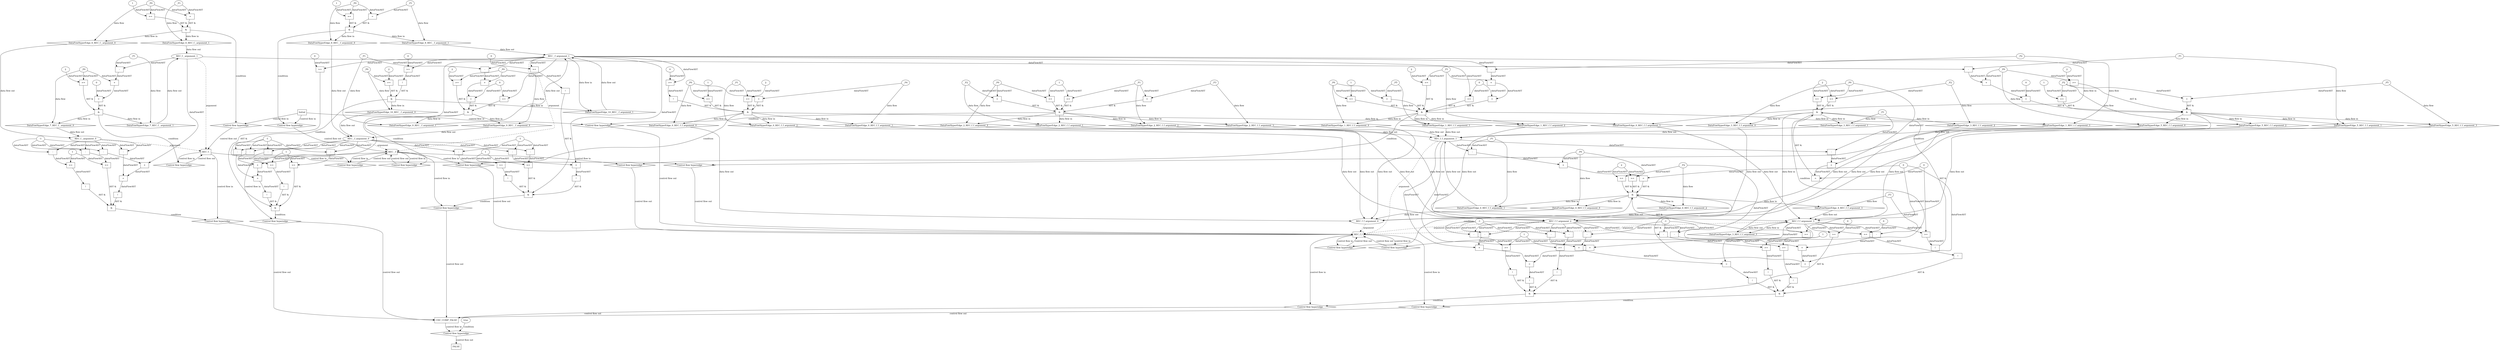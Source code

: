 digraph dag {
"CHC_COMP_FALSE" [label="CHC_COMP_FALSE" nodeName="CHC_COMP_FALSE" class=cfn  shape="rect"];
"REC__f" [label="REC__f" nodeName="REC__f" class=cfn  shape="rect"];
"REC_f_" [label="REC_f_" nodeName="REC_f_" class=cfn  shape="rect"];
"REC_f_f" [label="REC_f_f" nodeName="REC_f_f" class=cfn  shape="rect"];
FALSE [label="FALSE" nodeName=FALSE class=cfn  shape="rect"];
Initial [label="Initial" nodeName=Initial class=cfn  shape="rect"];
ControlFowHyperEdge_0 [label="Control flow hyperedge" nodeName=ControlFowHyperEdge_0 class=controlFlowHyperEdge shape="diamond"];
"REC__f" -> ControlFowHyperEdge_0 [label="control flow in"]
ControlFowHyperEdge_0 -> "REC_f_f" [label="control flow out"]
ControlFowHyperEdge_1 [label="Control flow hyperedge" nodeName=ControlFowHyperEdge_1 class=controlFlowHyperEdge shape="diamond"];
"REC__f" -> ControlFowHyperEdge_1 [label="control flow in"]
ControlFowHyperEdge_1 -> "REC_f_f" [label="control flow out"]
ControlFowHyperEdge_2 [label="Control flow hyperedge" nodeName=ControlFowHyperEdge_2 class=controlFlowHyperEdge shape="diamond"];
"Initial" -> ControlFowHyperEdge_2 [label="control flow in"]
ControlFowHyperEdge_2 -> "REC_f_f" [label="control flow out"]
ControlFowHyperEdge_3 [label="Control flow hyperedge" nodeName=ControlFowHyperEdge_3 class=controlFlowHyperEdge shape="diamond"];
"REC_f_f" -> ControlFowHyperEdge_3 [label="control flow in"]
ControlFowHyperEdge_3 -> "REC_f_f" [label="control flow out"]
ControlFowHyperEdge_4 [label="Control flow hyperedge" nodeName=ControlFowHyperEdge_4 class=controlFlowHyperEdge shape="diamond"];
"REC_f_f" -> ControlFowHyperEdge_4 [label="control flow in"]
ControlFowHyperEdge_4 -> "REC_f_f" [label="control flow out"]
ControlFowHyperEdge_5 [label="Control flow hyperedge" nodeName=ControlFowHyperEdge_5 class=controlFlowHyperEdge shape="diamond"];
"REC_f_" -> ControlFowHyperEdge_5 [label="control flow in"]
ControlFowHyperEdge_5 -> "REC_f_f" [label="control flow out"]
ControlFowHyperEdge_6 [label="Control flow hyperedge" nodeName=ControlFowHyperEdge_6 class=controlFlowHyperEdge shape="diamond"];
"Initial" -> ControlFowHyperEdge_6 [label="control flow in"]
ControlFowHyperEdge_6 -> "REC_f_" [label="control flow out"]
ControlFowHyperEdge_7 [label="Control flow hyperedge" nodeName=ControlFowHyperEdge_7 class=controlFlowHyperEdge shape="diamond"];
"REC_f_" -> ControlFowHyperEdge_7 [label="control flow in"]
ControlFowHyperEdge_7 -> "REC_f_" [label="control flow out"]
ControlFowHyperEdge_8 [label="Control flow hyperedge" nodeName=ControlFowHyperEdge_8 class=controlFlowHyperEdge shape="diamond"];
"Initial" -> ControlFowHyperEdge_8 [label="control flow in"]
ControlFowHyperEdge_8 -> "REC__f" [label="control flow out"]
ControlFowHyperEdge_9 [label="Control flow hyperedge" nodeName=ControlFowHyperEdge_9 class=controlFlowHyperEdge shape="diamond"];
"REC__f" -> ControlFowHyperEdge_9 [label="control flow in"]
ControlFowHyperEdge_9 -> "REC__f" [label="control flow out"]
ControlFowHyperEdge_10 [label="Control flow hyperedge" nodeName=ControlFowHyperEdge_10 class=controlFlowHyperEdge shape="diamond"];
"REC__f" -> ControlFowHyperEdge_10 [label="control flow in"]
ControlFowHyperEdge_10 -> "REC__f" [label="control flow out"]
ControlFowHyperEdge_11 [label="Control flow hyperedge" nodeName=ControlFowHyperEdge_11 class=controlFlowHyperEdge shape="diamond"];
"REC_f_" -> ControlFowHyperEdge_11 [label="control flow in"]
ControlFowHyperEdge_11 -> "CHC_COMP_FALSE" [label="control flow out"]
ControlFowHyperEdge_12 [label="Control flow hyperedge" nodeName=ControlFowHyperEdge_12 class=controlFlowHyperEdge shape="diamond"];
"REC_f_f" -> ControlFowHyperEdge_12 [label="control flow in"]
ControlFowHyperEdge_12 -> "CHC_COMP_FALSE" [label="control flow out"]
ControlFowHyperEdge_13 [label="Control flow hyperedge" nodeName=ControlFowHyperEdge_13 class=controlFlowHyperEdge shape="diamond"];
"REC_f_f" -> ControlFowHyperEdge_13 [label="control flow in"]
ControlFowHyperEdge_13 -> "CHC_COMP_FALSE" [label="control flow out"]
ControlFowHyperEdge_14 [label="Control flow hyperedge" nodeName=ControlFowHyperEdge_14 class=controlFlowHyperEdge shape="diamond"];
"REC__f" -> ControlFowHyperEdge_14 [label="control flow in"]
ControlFowHyperEdge_14 -> "CHC_COMP_FALSE" [label="control flow out"]
ControlFowHyperEdge_15 [label="Control flow hyperedge" nodeName=ControlFowHyperEdge_15 class=controlFlowHyperEdge shape="diamond"];
"REC__f" -> ControlFowHyperEdge_15 [label="control flow in"]
ControlFowHyperEdge_15 -> "CHC_COMP_FALSE" [label="control flow out"]
ControlFowHyperEdge_16 [label="Control flow hyperedge" nodeName=ControlFowHyperEdge_16 class=controlFlowHyperEdge shape="diamond"];
"CHC_COMP_FALSE" -> ControlFowHyperEdge_16 [label="control flow in"]
ControlFowHyperEdge_16 -> "FALSE" [label="control flow out"]
"REC_f_f_argument_0" [label="REC_f_f_argument_0" nodeName=argument0 class=argument  head="REC_f_f" shape="oval"];
"REC_f_f_argument_0" -> "REC_f_f"[label="argument" style="dashed"]
"REC_f_f_argument_1" [label="REC_f_f_argument_1" nodeName=argument1 class=argument  head="REC_f_f" shape="oval"];
"REC_f_f_argument_1" -> "REC_f_f"[label="argument" style="dashed"]
"REC_f_f_argument_2" [label="REC_f_f_argument_2" nodeName=argument2 class=argument  head="REC_f_f" shape="oval"];
"REC_f_f_argument_2" -> "REC_f_f"[label="argument" style="dashed"]
"REC_f_f_argument_3" [label="REC_f_f_argument_3" nodeName=argument3 class=argument  head="REC_f_f" shape="oval"];
"REC_f_f_argument_3" -> "REC_f_f"[label="argument" style="dashed"]
"REC__f_argument_0" [label="REC__f_argument_0" nodeName=argument0 class=argument  head="REC__f" shape="oval"];
"REC__f_argument_0" -> "REC__f"[label="argument" style="dashed"]
"REC__f_argument_1" [label="REC__f_argument_1" nodeName=argument1 class=argument  head="REC__f" shape="oval"];
"REC__f_argument_1" -> "REC__f"[label="argument" style="dashed"]
"REC_f__argument_0" [label="REC_f__argument_0" nodeName=argument0 class=argument  head="REC_f_" shape="oval"];
"REC_f__argument_0" -> "REC_f_"[label="argument" style="dashed"]
"REC_f__argument_1" [label="REC_f__argument_1" nodeName=argument1 class=argument  head="REC_f_" shape="oval"];
"REC_f__argument_1" -> "REC_f_"[label="argument" style="dashed"]

"xxxREC_f_f___REC__f_0xxx_and" [label="&" nodeName="xxxREC_f_f___REC__f_0xxx_and" class=Operator shape="rect"];
"xxxREC_f_f___REC__f_0xxxguard_0_node_0" [label=">=" nodeName="xxxREC_f_f___REC__f_0xxxguard_0_node_0" class=Operator  shape="rect"];
"xxxREC_f_f___REC__f_0xxxguard_0_node_1" [label="1" nodeName="xxxREC_f_f___REC__f_0xxxguard_0_node_1" class=Literal ];
"xxxREC_f_f___REC__f_0xxxguard_0_node_1" -> "xxxREC_f_f___REC__f_0xxxguard_0_node_0"[label="dataFlowAST"]
"xxxREC_f_f___REC__f_0xxxdataFlow_0_node_0" -> "xxxREC_f_f___REC__f_0xxxguard_0_node_0"[label="dataFlowAST"]

"xxxREC_f_f___REC__f_0xxxguard_0_node_0" -> "xxxREC_f_f___REC__f_0xxx_and" [label="AST &"];
"xxxREC_f_f___REC__f_0xxxguard1_node_0" [label=">=" nodeName="xxxREC_f_f___REC__f_0xxxguard1_node_0" class=Operator  shape="rect"];
"xxxREC_f_f___REC__f_0xxxguard1_node_2" [label="2" nodeName="xxxREC_f_f___REC__f_0xxxguard1_node_2" class=Literal ];
"xxxREC_f_f___REC__f_0xxxdataFlow2_node_0" -> "xxxREC_f_f___REC__f_0xxxguard1_node_0"[label="dataFlowAST"]
"xxxREC_f_f___REC__f_0xxxguard1_node_2" -> "xxxREC_f_f___REC__f_0xxxguard1_node_0"[label="dataFlowAST"]

"xxxREC_f_f___REC__f_0xxxguard1_node_0" -> "xxxREC_f_f___REC__f_0xxx_and" [label="AST &"];
"xxxREC_f_f___REC__f_0xxxguard2_node_0" [label="!" nodeName="xxxREC_f_f___REC__f_0xxxguard2_node_0" class=Operator shape="rect"];
"xxxREC_f_f___REC__f_0xxxguard2_node_1" [label=">=" nodeName="xxxREC_f_f___REC__f_0xxxguard2_node_1" class=Operator  shape="rect"];
"xxxREC_f_f___REC__f_0xxxguard2_node_3" [label="0" nodeName="xxxREC_f_f___REC__f_0xxxguard2_node_3" class=Literal ];
"xxxREC_f_f___REC__f_0xxxguard2_node_1" -> "xxxREC_f_f___REC__f_0xxxguard2_node_0"[label="dataFlowAST"]
"REC__f_argument_1" -> "xxxREC_f_f___REC__f_0xxxguard2_node_1"[label="dataFlowAST"]
"xxxREC_f_f___REC__f_0xxxguard2_node_3" -> "xxxREC_f_f___REC__f_0xxxguard2_node_1"[label="dataFlowAST"]

"xxxREC_f_f___REC__f_0xxxguard2_node_0" -> "xxxREC_f_f___REC__f_0xxx_and" [label="AST &"];
"xxxREC_f_f___REC__f_0xxxguard3_node_0" [label="=" nodeName="xxxREC_f_f___REC__f_0xxxguard3_node_0" class=Operator  shape="rect"];
"xxxREC_f_f___REC__f_0xxxdataFlow1_node_0" -> "xxxREC_f_f___REC__f_0xxxguard3_node_0"[label="dataFlowAST"]
"xxxREC_f_f___REC__f_0xxxdataFlow_0_node_0" -> "xxxREC_f_f___REC__f_0xxxguard3_node_0"[label="dataFlowAST"]

"xxxREC_f_f___REC__f_0xxxguard3_node_0" -> "xxxREC_f_f___REC__f_0xxx_and" [label="AST &"];
"xxxREC_f_f___REC__f_0xxx_and" -> "ControlFowHyperEdge_0" [label="condition"];
"xxxREC_f_f___REC__f_0xxxdataFlow_0_node_0" [label="_P0" nodeName="xxxREC_f_f___REC__f_0xxxdataFlow_0_node_0" class=Constant ];

"xxxREC_f_f___REC__f_0xxxdataFlow_0_node_0" -> "DataFowHyperEdge_0_REC_f_f_argument_0" [label="data flow"];
"xxxREC_f_f___REC__f_0xxxdataFlow1_node_0" [label="_P4" nodeName="xxxREC_f_f___REC__f_0xxxdataFlow1_node_0" class=Constant ];

"xxxREC_f_f___REC__f_0xxxdataFlow1_node_0" -> "DataFowHyperEdge_0_REC_f_f_argument_1" [label="data flow"];
"xxxREC_f_f___REC__f_0xxxdataFlow2_node_0" [label="_P1" nodeName="xxxREC_f_f___REC__f_0xxxdataFlow2_node_0" class=Constant ];

"xxxREC_f_f___REC__f_0xxxdataFlow2_node_0" -> "DataFowHyperEdge_0_REC_f_f_argument_2" [label="data flow"];
"xxxREC_f_f___REC__f_1xxx_and" [label="&" nodeName="xxxREC_f_f___REC__f_1xxx_and" class=Operator shape="rect"];
"xxxREC_f_f___REC__f_1xxxguard2_node_0" [label=">=" nodeName="xxxREC_f_f___REC__f_1xxxguard2_node_0" class=Operator  shape="rect"];
"xxxREC_f_f___REC__f_1xxxguard2_node_2" [label="2" nodeName="xxxREC_f_f___REC__f_1xxxguard2_node_2" class=Literal ];
"xxxREC_f_f___REC__f_1xxxdataFlow2_node_0" -> "xxxREC_f_f___REC__f_1xxxguard2_node_0"[label="dataFlowAST"]
"xxxREC_f_f___REC__f_1xxxguard2_node_2" -> "xxxREC_f_f___REC__f_1xxxguard2_node_0"[label="dataFlowAST"]

"xxxREC_f_f___REC__f_1xxxguard2_node_0" -> "xxxREC_f_f___REC__f_1xxx_and" [label="AST &"];
"xxxREC_f_f___REC__f_1xxxguard3_node_0" [label=">=" nodeName="xxxREC_f_f___REC__f_1xxxguard3_node_0" class=Operator  shape="rect"];
"xxxREC_f_f___REC__f_1xxxguard3_node_1" [label="1" nodeName="xxxREC_f_f___REC__f_1xxxguard3_node_1" class=Literal ];
"xxxREC_f_f___REC__f_1xxxguard3_node_1" -> "xxxREC_f_f___REC__f_1xxxguard3_node_0"[label="dataFlowAST"]
"xxxREC_f_f___REC__f_1xxxdataFlow_0_node_0" -> "xxxREC_f_f___REC__f_1xxxguard3_node_0"[label="dataFlowAST"]

"xxxREC_f_f___REC__f_1xxxguard3_node_0" -> "xxxREC_f_f___REC__f_1xxx_and" [label="AST &"];
"xxxREC_f_f___REC__f_1xxxguard1_node_0" [label="=" nodeName="xxxREC_f_f___REC__f_1xxxguard1_node_0" class=Operator  shape="rect"];
"xxxREC_f_f___REC__f_1xxxguard1_node_1" [label="+" nodeName="xxxREC_f_f___REC__f_1xxxguard1_node_1" class= Operator shape="rect"];
"xxxREC_f_f___REC__f_1xxxguard1_node_3" [label="-" nodeName="xxxREC_f_f___REC__f_1xxxguard1_node_3" class= Operator shape="rect"];
"xxxREC_f_f___REC__f_1xxxguard1_node_6" [label="0" nodeName="xxxREC_f_f___REC__f_1xxxguard1_node_6" class=Literal ];
"xxxREC_f_f___REC__f_1xxxguard1_node_1" -> "xxxREC_f_f___REC__f_1xxxguard1_node_0"[label="dataFlowAST"]
"xxxREC_f_f___REC__f_1xxxguard1_node_6" -> "xxxREC_f_f___REC__f_1xxxguard1_node_0"[label="dataFlowAST"]
"xxxREC_f_f___REC__f_1xxxdataFlow2_node_0" -> "xxxREC_f_f___REC__f_1xxxguard1_node_1"[label="dataFlowAST"]
"xxxREC_f_f___REC__f_1xxxguard1_node_3" -> "xxxREC_f_f___REC__f_1xxxguard1_node_1"[label="dataFlowAST"]
"REC__f_argument_1" -> "xxxREC_f_f___REC__f_1xxxguard1_node_3"[label="dataFlowAST"]
"xxxREC_f_f___REC__f_1xxxdataFlow3_node_0" -> "xxxREC_f_f___REC__f_1xxxguard1_node_3"[label="dataFlowAST"]

"xxxREC_f_f___REC__f_1xxxguard1_node_0" -> "xxxREC_f_f___REC__f_1xxx_and" [label="AST &"];
"xxxREC_f_f___REC__f_1xxxguard4_node_0" [label=">=" nodeName="xxxREC_f_f___REC__f_1xxxguard4_node_0" class=Operator  shape="rect"];
"REC__f_argument_1" -> "xxxREC_f_f___REC__f_1xxxguard4_node_0"[label="dataFlowAST"]
"xxxREC_f_f___REC__f_1xxxguard1_node_6" -> "xxxREC_f_f___REC__f_1xxxguard4_node_0"[label="dataFlowAST"]

"xxxREC_f_f___REC__f_1xxxguard4_node_0" -> "xxxREC_f_f___REC__f_1xxx_and" [label="AST &"];
"xxxREC_f_f___REC__f_1xxxguard_0_node_0" [label="=" nodeName="xxxREC_f_f___REC__f_1xxxguard_0_node_0" class=Operator  shape="rect"];
"xxxREC_f_f___REC__f_1xxxdataFlow1_node_0" -> "xxxREC_f_f___REC__f_1xxxguard_0_node_0"[label="dataFlowAST"]
"xxxREC_f_f___REC__f_1xxxdataFlow_0_node_0" -> "xxxREC_f_f___REC__f_1xxxguard_0_node_0"[label="dataFlowAST"]

"xxxREC_f_f___REC__f_1xxxguard_0_node_0" -> "xxxREC_f_f___REC__f_1xxx_and" [label="AST &"];
"xxxREC_f_f___REC__f_1xxx_and" -> "ControlFowHyperEdge_1" [label="condition"];
"xxxREC_f_f___REC__f_1xxxdataFlow_0_node_0" [label="_P0" nodeName="xxxREC_f_f___REC__f_1xxxdataFlow_0_node_0" class=Constant ];

"xxxREC_f_f___REC__f_1xxxdataFlow_0_node_0" -> "DataFowHyperEdge_1_REC_f_f_argument_0" [label="data flow"];
"xxxREC_f_f___REC__f_1xxxdataFlow1_node_0" [label="_P5" nodeName="xxxREC_f_f___REC__f_1xxxdataFlow1_node_0" class=Constant ];

"xxxREC_f_f___REC__f_1xxxdataFlow1_node_0" -> "DataFowHyperEdge_1_REC_f_f_argument_1" [label="data flow"];
"xxxREC_f_f___REC__f_1xxxdataFlow2_node_0" [label="_P1" nodeName="xxxREC_f_f___REC__f_1xxxdataFlow2_node_0" class=Constant ];

"xxxREC_f_f___REC__f_1xxxdataFlow2_node_0" -> "DataFowHyperEdge_1_REC_f_f_argument_2" [label="data flow"];
"xxxREC_f_f___REC__f_1xxxdataFlow3_node_0" [label="_P2" nodeName="xxxREC_f_f___REC__f_1xxxdataFlow3_node_0" class=Constant ];

"xxxREC_f_f___REC__f_1xxxdataFlow3_node_0" -> "DataFowHyperEdge_1_REC_f_f_argument_3" [label="data flow"];
"xxxREC_f_f___Initial_2xxx_and" [label="&" nodeName="xxxREC_f_f___Initial_2xxx_and" class=Operator shape="rect"];
"xxxREC_f_f___Initial_2xxxguard_0_node_0" [label=">=" nodeName="xxxREC_f_f___Initial_2xxxguard_0_node_0" class=Operator  shape="rect"];
"xxxREC_f_f___Initial_2xxxguard_0_node_1" [label="1" nodeName="xxxREC_f_f___Initial_2xxxguard_0_node_1" class=Literal ];
"xxxREC_f_f___Initial_2xxxguard_0_node_1" -> "xxxREC_f_f___Initial_2xxxguard_0_node_0"[label="dataFlowAST"]
"xxxREC_f_f___Initial_2xxxdataFlow2_node_0" -> "xxxREC_f_f___Initial_2xxxguard_0_node_0"[label="dataFlowAST"]

"xxxREC_f_f___Initial_2xxxguard_0_node_0" -> "xxxREC_f_f___Initial_2xxx_and" [label="AST &"];
"xxxREC_f_f___Initial_2xxxguard1_node_0" [label=">=" nodeName="xxxREC_f_f___Initial_2xxxguard1_node_0" class=Operator  shape="rect"];
"xxxREC_f_f___Initial_2xxxguard_0_node_1" -> "xxxREC_f_f___Initial_2xxxguard1_node_0"[label="dataFlowAST"]
"xxxREC_f_f___Initial_2xxxdataFlow_0_node_0" -> "xxxREC_f_f___Initial_2xxxguard1_node_0"[label="dataFlowAST"]

"xxxREC_f_f___Initial_2xxxguard1_node_0" -> "xxxREC_f_f___Initial_2xxx_and" [label="AST &"];
"xxxREC_f_f___Initial_2xxxguard2_node_0" [label="=" nodeName="xxxREC_f_f___Initial_2xxxguard2_node_0" class=Operator  shape="rect"];
"xxxREC_f_f___Initial_2xxxdataFlow3_node_0" -> "xxxREC_f_f___Initial_2xxxguard2_node_0"[label="dataFlowAST"]
"xxxREC_f_f___Initial_2xxxdataFlow2_node_0" -> "xxxREC_f_f___Initial_2xxxguard2_node_0"[label="dataFlowAST"]

"xxxREC_f_f___Initial_2xxxguard2_node_0" -> "xxxREC_f_f___Initial_2xxx_and" [label="AST &"];
"xxxREC_f_f___Initial_2xxxguard3_node_0" [label="=" nodeName="xxxREC_f_f___Initial_2xxxguard3_node_0" class=Operator  shape="rect"];
"xxxREC_f_f___Initial_2xxxdataFlow1_node_0" -> "xxxREC_f_f___Initial_2xxxguard3_node_0"[label="dataFlowAST"]
"xxxREC_f_f___Initial_2xxxdataFlow_0_node_0" -> "xxxREC_f_f___Initial_2xxxguard3_node_0"[label="dataFlowAST"]

"xxxREC_f_f___Initial_2xxxguard3_node_0" -> "xxxREC_f_f___Initial_2xxx_and" [label="AST &"];
"xxxREC_f_f___Initial_2xxx_and" -> "ControlFowHyperEdge_2" [label="condition"];
"xxxREC_f_f___Initial_2xxxdataFlow_0_node_0" [label="_P0" nodeName="xxxREC_f_f___Initial_2xxxdataFlow_0_node_0" class=Constant ];

"xxxREC_f_f___Initial_2xxxdataFlow_0_node_0" -> "DataFowHyperEdge_2_REC_f_f_argument_0" [label="data flow"];
"xxxREC_f_f___Initial_2xxxdataFlow1_node_0" [label="_P2" nodeName="xxxREC_f_f___Initial_2xxxdataFlow1_node_0" class=Constant ];

"xxxREC_f_f___Initial_2xxxdataFlow1_node_0" -> "DataFowHyperEdge_2_REC_f_f_argument_1" [label="data flow"];
"xxxREC_f_f___Initial_2xxxdataFlow2_node_0" [label="_P1" nodeName="xxxREC_f_f___Initial_2xxxdataFlow2_node_0" class=Constant ];

"xxxREC_f_f___Initial_2xxxdataFlow2_node_0" -> "DataFowHyperEdge_2_REC_f_f_argument_2" [label="data flow"];
"xxxREC_f_f___Initial_2xxxdataFlow3_node_0" [label="_P3" nodeName="xxxREC_f_f___Initial_2xxxdataFlow3_node_0" class=Constant ];

"xxxREC_f_f___Initial_2xxxdataFlow3_node_0" -> "DataFowHyperEdge_2_REC_f_f_argument_3" [label="data flow"];
"xxxREC_f_f___REC_f_f_3xxx_and" [label="&" nodeName="xxxREC_f_f___REC_f_f_3xxx_and" class=Operator shape="rect"];
"xxxREC_f_f___REC_f_f_3xxxguard_0_node_0" [label=">=" nodeName="xxxREC_f_f___REC_f_f_3xxxguard_0_node_0" class=Operator  shape="rect"];
"xxxREC_f_f___REC_f_f_3xxxguard_0_node_2" [label="2" nodeName="xxxREC_f_f___REC_f_f_3xxxguard_0_node_2" class=Literal ];
"xxxREC_f_f___REC_f_f_3xxxdataFlow2_node_0" -> "xxxREC_f_f___REC_f_f_3xxxguard_0_node_0"[label="dataFlowAST"]
"xxxREC_f_f___REC_f_f_3xxxguard_0_node_2" -> "xxxREC_f_f___REC_f_f_3xxxguard_0_node_0"[label="dataFlowAST"]

"xxxREC_f_f___REC_f_f_3xxxguard_0_node_0" -> "xxxREC_f_f___REC_f_f_3xxx_and" [label="AST &"];
"xxxREC_f_f___REC_f_f_3xxxguard1_node_0" [label=">=" nodeName="xxxREC_f_f___REC_f_f_3xxxguard1_node_0" class=Operator  shape="rect"];
"xxxREC_f_f___REC_f_f_3xxxdataFlow_0_node_0" -> "xxxREC_f_f___REC_f_f_3xxxguard1_node_0"[label="dataFlowAST"]
"xxxREC_f_f___REC_f_f_3xxxguard_0_node_2" -> "xxxREC_f_f___REC_f_f_3xxxguard1_node_0"[label="dataFlowAST"]

"xxxREC_f_f___REC_f_f_3xxxguard1_node_0" -> "xxxREC_f_f___REC_f_f_3xxx_and" [label="AST &"];
"xxxREC_f_f___REC_f_f_3xxxguard2_node_0" [label="!" nodeName="xxxREC_f_f___REC_f_f_3xxxguard2_node_0" class=Operator shape="rect"];
"xxxREC_f_f___REC_f_f_3xxxguard2_node_1" [label=">=" nodeName="xxxREC_f_f___REC_f_f_3xxxguard2_node_1" class=Operator  shape="rect"];
"xxxREC_f_f___REC_f_f_3xxxguard2_node_3" [label="0" nodeName="xxxREC_f_f___REC_f_f_3xxxguard2_node_3" class=Literal ];
"xxxREC_f_f___REC_f_f_3xxxguard2_node_1" -> "xxxREC_f_f___REC_f_f_3xxxguard2_node_0"[label="dataFlowAST"]
"REC_f_f_argument_3" -> "xxxREC_f_f___REC_f_f_3xxxguard2_node_1"[label="dataFlowAST"]
"xxxREC_f_f___REC_f_f_3xxxguard2_node_3" -> "xxxREC_f_f___REC_f_f_3xxxguard2_node_1"[label="dataFlowAST"]

"xxxREC_f_f___REC_f_f_3xxxguard2_node_0" -> "xxxREC_f_f___REC_f_f_3xxx_and" [label="AST &"];
"xxxREC_f_f___REC_f_f_3xxxguard3_node_0" [label="=" nodeName="xxxREC_f_f___REC_f_f_3xxxguard3_node_0" class=Operator  shape="rect"];
"xxxREC_f_f___REC_f_f_3xxxguard3_node_1" [label="+" nodeName="xxxREC_f_f___REC_f_f_3xxxguard3_node_1" class= Operator shape="rect"];
"xxxREC_f_f___REC_f_f_3xxxguard3_node_3" [label="-" nodeName="xxxREC_f_f___REC_f_f_3xxxguard3_node_3" class= Operator shape="rect"];
"xxxREC_f_f___REC_f_f_3xxxguard3_node_1" -> "xxxREC_f_f___REC_f_f_3xxxguard3_node_0"[label="dataFlowAST"]
"xxxREC_f_f___REC_f_f_3xxxguard2_node_3" -> "xxxREC_f_f___REC_f_f_3xxxguard3_node_0"[label="dataFlowAST"]
"xxxREC_f_f___REC_f_f_3xxxdataFlow_0_node_0" -> "xxxREC_f_f___REC_f_f_3xxxguard3_node_1"[label="dataFlowAST"]
"xxxREC_f_f___REC_f_f_3xxxguard3_node_3" -> "xxxREC_f_f___REC_f_f_3xxxguard3_node_1"[label="dataFlowAST"]
"REC_f_f_argument_1" -> "xxxREC_f_f___REC_f_f_3xxxguard3_node_3"[label="dataFlowAST"]
"xxxREC_f_f___REC_f_f_3xxxdataFlow1_node_0" -> "xxxREC_f_f___REC_f_f_3xxxguard3_node_3"[label="dataFlowAST"]

"xxxREC_f_f___REC_f_f_3xxxguard3_node_0" -> "xxxREC_f_f___REC_f_f_3xxx_and" [label="AST &"];
"xxxREC_f_f___REC_f_f_3xxx_and" -> "ControlFowHyperEdge_3" [label="condition"];
"xxxREC_f_f___REC_f_f_3xxxdataFlow_0_node_0" [label="_P0" nodeName="xxxREC_f_f___REC_f_f_3xxxdataFlow_0_node_0" class=Constant ];

"xxxREC_f_f___REC_f_f_3xxxdataFlow_0_node_0" -> "DataFowHyperEdge_3_REC_f_f_argument_0" [label="data flow"];
"xxxREC_f_f___REC_f_f_3xxxdataFlow1_node_0" [label="_P1" nodeName="xxxREC_f_f___REC_f_f_3xxxdataFlow1_node_0" class=Constant ];

"xxxREC_f_f___REC_f_f_3xxxdataFlow1_node_0" -> "DataFowHyperEdge_3_REC_f_f_argument_1" [label="data flow"];
"xxxREC_f_f___REC_f_f_3xxxdataFlow2_node_0" [label="_P2" nodeName="xxxREC_f_f___REC_f_f_3xxxdataFlow2_node_0" class=Constant ];

"xxxREC_f_f___REC_f_f_3xxxdataFlow2_node_0" -> "DataFowHyperEdge_3_REC_f_f_argument_2" [label="data flow"];
"xxxREC_f_f___REC_f_f_4xxx_and" [label="&" nodeName="xxxREC_f_f___REC_f_f_4xxx_and" class=Operator shape="rect"];
"xxxREC_f_f___REC_f_f_4xxxguard_0_node_0" [label="=" nodeName="xxxREC_f_f___REC_f_f_4xxxguard_0_node_0" class=Operator  shape="rect"];
"xxxREC_f_f___REC_f_f_4xxxguard_0_node_1" [label="+" nodeName="xxxREC_f_f___REC_f_f_4xxxguard_0_node_1" class= Operator shape="rect"];
"xxxREC_f_f___REC_f_f_4xxxguard_0_node_3" [label="-" nodeName="xxxREC_f_f___REC_f_f_4xxxguard_0_node_3" class= Operator shape="rect"];
"xxxREC_f_f___REC_f_f_4xxxguard_0_node_6" [label="0" nodeName="xxxREC_f_f___REC_f_f_4xxxguard_0_node_6" class=Literal ];
"xxxREC_f_f___REC_f_f_4xxxguard_0_node_1" -> "xxxREC_f_f___REC_f_f_4xxxguard_0_node_0"[label="dataFlowAST"]
"xxxREC_f_f___REC_f_f_4xxxguard_0_node_6" -> "xxxREC_f_f___REC_f_f_4xxxguard_0_node_0"[label="dataFlowAST"]
"xxxREC_f_f___REC_f_f_4xxxdataFlow2_node_0" -> "xxxREC_f_f___REC_f_f_4xxxguard_0_node_1"[label="dataFlowAST"]
"xxxREC_f_f___REC_f_f_4xxxguard_0_node_3" -> "xxxREC_f_f___REC_f_f_4xxxguard_0_node_1"[label="dataFlowAST"]
"REC_f_f_argument_3" -> "xxxREC_f_f___REC_f_f_4xxxguard_0_node_3"[label="dataFlowAST"]
"xxxREC_f_f___REC_f_f_4xxxdataFlow3_node_0" -> "xxxREC_f_f___REC_f_f_4xxxguard_0_node_3"[label="dataFlowAST"]

"xxxREC_f_f___REC_f_f_4xxxguard_0_node_0" -> "xxxREC_f_f___REC_f_f_4xxx_and" [label="AST &"];
"xxxREC_f_f___REC_f_f_4xxxguard4_node_0" [label=">=" nodeName="xxxREC_f_f___REC_f_f_4xxxguard4_node_0" class=Operator  shape="rect"];
"REC_f_f_argument_3" -> "xxxREC_f_f___REC_f_f_4xxxguard4_node_0"[label="dataFlowAST"]
"xxxREC_f_f___REC_f_f_4xxxguard_0_node_6" -> "xxxREC_f_f___REC_f_f_4xxxguard4_node_0"[label="dataFlowAST"]

"xxxREC_f_f___REC_f_f_4xxxguard4_node_0" -> "xxxREC_f_f___REC_f_f_4xxx_and" [label="AST &"];
"xxxREC_f_f___REC_f_f_4xxxguard2_node_0" [label=">=" nodeName="xxxREC_f_f___REC_f_f_4xxxguard2_node_0" class=Operator  shape="rect"];
"xxxREC_f_f___REC_f_f_4xxxguard2_node_2" [label="2" nodeName="xxxREC_f_f___REC_f_f_4xxxguard2_node_2" class=Literal ];
"xxxREC_f_f___REC_f_f_4xxxdataFlow2_node_0" -> "xxxREC_f_f___REC_f_f_4xxxguard2_node_0"[label="dataFlowAST"]
"xxxREC_f_f___REC_f_f_4xxxguard2_node_2" -> "xxxREC_f_f___REC_f_f_4xxxguard2_node_0"[label="dataFlowAST"]

"xxxREC_f_f___REC_f_f_4xxxguard2_node_0" -> "xxxREC_f_f___REC_f_f_4xxx_and" [label="AST &"];
"xxxREC_f_f___REC_f_f_4xxxguard3_node_0" [label=">=" nodeName="xxxREC_f_f___REC_f_f_4xxxguard3_node_0" class=Operator  shape="rect"];
"xxxREC_f_f___REC_f_f_4xxxdataFlow_0_node_0" -> "xxxREC_f_f___REC_f_f_4xxxguard3_node_0"[label="dataFlowAST"]
"xxxREC_f_f___REC_f_f_4xxxguard2_node_2" -> "xxxREC_f_f___REC_f_f_4xxxguard3_node_0"[label="dataFlowAST"]

"xxxREC_f_f___REC_f_f_4xxxguard3_node_0" -> "xxxREC_f_f___REC_f_f_4xxx_and" [label="AST &"];
"xxxREC_f_f___REC_f_f_4xxxguard1_node_0" [label="=" nodeName="xxxREC_f_f___REC_f_f_4xxxguard1_node_0" class=Operator  shape="rect"];
"xxxREC_f_f___REC_f_f_4xxxguard1_node_1" [label="+" nodeName="xxxREC_f_f___REC_f_f_4xxxguard1_node_1" class= Operator shape="rect"];
"xxxREC_f_f___REC_f_f_4xxxguard1_node_3" [label="-" nodeName="xxxREC_f_f___REC_f_f_4xxxguard1_node_3" class= Operator shape="rect"];
"xxxREC_f_f___REC_f_f_4xxxguard1_node_1" -> "xxxREC_f_f___REC_f_f_4xxxguard1_node_0"[label="dataFlowAST"]
"xxxREC_f_f___REC_f_f_4xxxguard_0_node_6" -> "xxxREC_f_f___REC_f_f_4xxxguard1_node_0"[label="dataFlowAST"]
"xxxREC_f_f___REC_f_f_4xxxdataFlow_0_node_0" -> "xxxREC_f_f___REC_f_f_4xxxguard1_node_1"[label="dataFlowAST"]
"xxxREC_f_f___REC_f_f_4xxxguard1_node_3" -> "xxxREC_f_f___REC_f_f_4xxxguard1_node_1"[label="dataFlowAST"]
"REC_f_f_argument_1" -> "xxxREC_f_f___REC_f_f_4xxxguard1_node_3"[label="dataFlowAST"]
"xxxREC_f_f___REC_f_f_4xxxdataFlow1_node_0" -> "xxxREC_f_f___REC_f_f_4xxxguard1_node_3"[label="dataFlowAST"]

"xxxREC_f_f___REC_f_f_4xxxguard1_node_0" -> "xxxREC_f_f___REC_f_f_4xxx_and" [label="AST &"];
"xxxREC_f_f___REC_f_f_4xxx_and" -> "ControlFowHyperEdge_4" [label="condition"];
"xxxREC_f_f___REC_f_f_4xxxdataFlow_0_node_0" [label="_P0" nodeName="xxxREC_f_f___REC_f_f_4xxxdataFlow_0_node_0" class=Constant ];

"xxxREC_f_f___REC_f_f_4xxxdataFlow_0_node_0" -> "DataFowHyperEdge_4_REC_f_f_argument_0" [label="data flow"];
"xxxREC_f_f___REC_f_f_4xxxdataFlow1_node_0" [label="_P1" nodeName="xxxREC_f_f___REC_f_f_4xxxdataFlow1_node_0" class=Constant ];

"xxxREC_f_f___REC_f_f_4xxxdataFlow1_node_0" -> "DataFowHyperEdge_4_REC_f_f_argument_1" [label="data flow"];
"xxxREC_f_f___REC_f_f_4xxxdataFlow2_node_0" [label="_P2" nodeName="xxxREC_f_f___REC_f_f_4xxxdataFlow2_node_0" class=Constant ];

"xxxREC_f_f___REC_f_f_4xxxdataFlow2_node_0" -> "DataFowHyperEdge_4_REC_f_f_argument_2" [label="data flow"];
"xxxREC_f_f___REC_f_f_4xxxdataFlow3_node_0" [label="_P3" nodeName="xxxREC_f_f___REC_f_f_4xxxdataFlow3_node_0" class=Constant ];

"xxxREC_f_f___REC_f_f_4xxxdataFlow3_node_0" -> "DataFowHyperEdge_4_REC_f_f_argument_3" [label="data flow"];
"xxxREC_f_f___REC_f__5xxx_and" [label="&" nodeName="xxxREC_f_f___REC_f__5xxx_and" class=Operator shape="rect"];
"xxxREC_f_f___REC_f__5xxxguard_0_node_0" [label=">=" nodeName="xxxREC_f_f___REC_f__5xxxguard_0_node_0" class=Operator  shape="rect"];
"xxxREC_f_f___REC_f__5xxxguard_0_node_1" [label="1" nodeName="xxxREC_f_f___REC_f__5xxxguard_0_node_1" class=Literal ];
"xxxREC_f_f___REC_f__5xxxguard_0_node_1" -> "xxxREC_f_f___REC_f__5xxxguard_0_node_0"[label="dataFlowAST"]
"xxxREC_f_f___REC_f__5xxxdataFlow2_node_0" -> "xxxREC_f_f___REC_f__5xxxguard_0_node_0"[label="dataFlowAST"]

"xxxREC_f_f___REC_f__5xxxguard_0_node_0" -> "xxxREC_f_f___REC_f__5xxx_and" [label="AST &"];
"xxxREC_f_f___REC_f__5xxxguard1_node_0" [label=">=" nodeName="xxxREC_f_f___REC_f__5xxxguard1_node_0" class=Operator  shape="rect"];
"xxxREC_f_f___REC_f__5xxxguard1_node_2" [label="2" nodeName="xxxREC_f_f___REC_f__5xxxguard1_node_2" class=Literal ];
"xxxREC_f_f___REC_f__5xxxdataFlow_0_node_0" -> "xxxREC_f_f___REC_f__5xxxguard1_node_0"[label="dataFlowAST"]
"xxxREC_f_f___REC_f__5xxxguard1_node_2" -> "xxxREC_f_f___REC_f__5xxxguard1_node_0"[label="dataFlowAST"]

"xxxREC_f_f___REC_f__5xxxguard1_node_0" -> "xxxREC_f_f___REC_f__5xxx_and" [label="AST &"];
"xxxREC_f_f___REC_f__5xxxguard2_node_0" [label="=" nodeName="xxxREC_f_f___REC_f__5xxxguard2_node_0" class=Operator  shape="rect"];
"xxxREC_f_f___REC_f__5xxxguard2_node_1" [label="+" nodeName="xxxREC_f_f___REC_f__5xxxguard2_node_1" class= Operator shape="rect"];
"xxxREC_f_f___REC_f__5xxxguard2_node_3" [label="-" nodeName="xxxREC_f_f___REC_f__5xxxguard2_node_3" class= Operator shape="rect"];
"xxxREC_f_f___REC_f__5xxxguard2_node_6" [label="0" nodeName="xxxREC_f_f___REC_f__5xxxguard2_node_6" class=Literal ];
"xxxREC_f_f___REC_f__5xxxguard2_node_1" -> "xxxREC_f_f___REC_f__5xxxguard2_node_0"[label="dataFlowAST"]
"xxxREC_f_f___REC_f__5xxxguard2_node_6" -> "xxxREC_f_f___REC_f__5xxxguard2_node_0"[label="dataFlowAST"]
"xxxREC_f_f___REC_f__5xxxdataFlow_0_node_0" -> "xxxREC_f_f___REC_f__5xxxguard2_node_1"[label="dataFlowAST"]
"xxxREC_f_f___REC_f__5xxxguard2_node_3" -> "xxxREC_f_f___REC_f__5xxxguard2_node_1"[label="dataFlowAST"]
"REC_f__argument_1" -> "xxxREC_f_f___REC_f__5xxxguard2_node_3"[label="dataFlowAST"]
"xxxREC_f_f___REC_f__5xxxdataFlow1_node_0" -> "xxxREC_f_f___REC_f__5xxxguard2_node_3"[label="dataFlowAST"]

"xxxREC_f_f___REC_f__5xxxguard2_node_0" -> "xxxREC_f_f___REC_f__5xxx_and" [label="AST &"];
"xxxREC_f_f___REC_f__5xxxguard3_node_0" [label="=" nodeName="xxxREC_f_f___REC_f__5xxxguard3_node_0" class=Operator  shape="rect"];
"xxxREC_f_f___REC_f__5xxxdataFlow3_node_0" -> "xxxREC_f_f___REC_f__5xxxguard3_node_0"[label="dataFlowAST"]
"xxxREC_f_f___REC_f__5xxxdataFlow2_node_0" -> "xxxREC_f_f___REC_f__5xxxguard3_node_0"[label="dataFlowAST"]

"xxxREC_f_f___REC_f__5xxxguard3_node_0" -> "xxxREC_f_f___REC_f__5xxx_and" [label="AST &"];
"xxxREC_f_f___REC_f__5xxx_and" -> "ControlFowHyperEdge_5" [label="condition"];
"xxxREC_f_f___REC_f__5xxxdataFlow_0_node_0" [label="_P0" nodeName="xxxREC_f_f___REC_f__5xxxdataFlow_0_node_0" class=Constant ];

"xxxREC_f_f___REC_f__5xxxdataFlow_0_node_0" -> "DataFowHyperEdge_5_REC_f_f_argument_0" [label="data flow"];
"xxxREC_f_f___REC_f__5xxxdataFlow1_node_0" [label="_P1" nodeName="xxxREC_f_f___REC_f__5xxxdataFlow1_node_0" class=Constant ];

"xxxREC_f_f___REC_f__5xxxdataFlow1_node_0" -> "DataFowHyperEdge_5_REC_f_f_argument_1" [label="data flow"];
"xxxREC_f_f___REC_f__5xxxdataFlow2_node_0" [label="_P2" nodeName="xxxREC_f_f___REC_f__5xxxdataFlow2_node_0" class=Constant ];

"xxxREC_f_f___REC_f__5xxxdataFlow2_node_0" -> "DataFowHyperEdge_5_REC_f_f_argument_2" [label="data flow"];
"xxxREC_f_f___REC_f__5xxxdataFlow3_node_0" [label="_P5" nodeName="xxxREC_f_f___REC_f__5xxxdataFlow3_node_0" class=Constant ];

"xxxREC_f_f___REC_f__5xxxdataFlow3_node_0" -> "DataFowHyperEdge_5_REC_f_f_argument_3" [label="data flow"];
"xxxREC_f____Initial_6xxx_and" [label="&" nodeName="xxxREC_f____Initial_6xxx_and" class=Operator shape="rect"];
"xxxREC_f____Initial_6xxxguard_0_node_0" [label=">=" nodeName="xxxREC_f____Initial_6xxxguard_0_node_0" class=Operator  shape="rect"];
"xxxREC_f____Initial_6xxxguard_0_node_1" [label="1" nodeName="xxxREC_f____Initial_6xxxguard_0_node_1" class=Literal ];
"xxxREC_f____Initial_6xxxguard_0_node_1" -> "xxxREC_f____Initial_6xxxguard_0_node_0"[label="dataFlowAST"]
"xxxREC_f____Initial_6xxxdataFlow_0_node_0" -> "xxxREC_f____Initial_6xxxguard_0_node_0"[label="dataFlowAST"]

"xxxREC_f____Initial_6xxxguard_0_node_0" -> "xxxREC_f____Initial_6xxx_and" [label="AST &"];
"xxxREC_f____Initial_6xxxguard1_node_0" [label="=" nodeName="xxxREC_f____Initial_6xxxguard1_node_0" class=Operator  shape="rect"];
"xxxREC_f____Initial_6xxxdataFlow1_node_0" -> "xxxREC_f____Initial_6xxxguard1_node_0"[label="dataFlowAST"]
"xxxREC_f____Initial_6xxxdataFlow_0_node_0" -> "xxxREC_f____Initial_6xxxguard1_node_0"[label="dataFlowAST"]

"xxxREC_f____Initial_6xxxguard1_node_0" -> "xxxREC_f____Initial_6xxx_and" [label="AST &"];
"xxxREC_f____Initial_6xxx_and" -> "ControlFowHyperEdge_6" [label="condition"];
"xxxREC_f____Initial_6xxxdataFlow_0_node_0" [label="_P0" nodeName="xxxREC_f____Initial_6xxxdataFlow_0_node_0" class=Constant ];

"xxxREC_f____Initial_6xxxdataFlow_0_node_0" -> "DataFowHyperEdge_6_REC_f__argument_0" [label="data flow"];
"xxxREC_f____Initial_6xxxdataFlow1_node_0" [label="_P1" nodeName="xxxREC_f____Initial_6xxxdataFlow1_node_0" class=Constant ];

"xxxREC_f____Initial_6xxxdataFlow1_node_0" -> "DataFowHyperEdge_6_REC_f__argument_1" [label="data flow"];
"xxxREC_f____REC_f__7xxx_and" [label="&" nodeName="xxxREC_f____REC_f__7xxx_and" class=Operator shape="rect"];
"xxxREC_f____REC_f__7xxxguard_0_node_0" [label=">=" nodeName="xxxREC_f____REC_f__7xxxguard_0_node_0" class=Operator  shape="rect"];
"xxxREC_f____REC_f__7xxxguard_0_node_2" [label="2" nodeName="xxxREC_f____REC_f__7xxxguard_0_node_2" class=Literal ];
"xxxREC_f____REC_f__7xxxdataFlow_0_node_0" -> "xxxREC_f____REC_f__7xxxguard_0_node_0"[label="dataFlowAST"]
"xxxREC_f____REC_f__7xxxguard_0_node_2" -> "xxxREC_f____REC_f__7xxxguard_0_node_0"[label="dataFlowAST"]

"xxxREC_f____REC_f__7xxxguard_0_node_0" -> "xxxREC_f____REC_f__7xxx_and" [label="AST &"];
"xxxREC_f____REC_f__7xxxguard1_node_0" [label="=" nodeName="xxxREC_f____REC_f__7xxxguard1_node_0" class=Operator  shape="rect"];
"xxxREC_f____REC_f__7xxxguard1_node_1" [label="+" nodeName="xxxREC_f____REC_f__7xxxguard1_node_1" class= Operator shape="rect"];
"xxxREC_f____REC_f__7xxxguard1_node_3" [label="-" nodeName="xxxREC_f____REC_f__7xxxguard1_node_3" class= Operator shape="rect"];
"xxxREC_f____REC_f__7xxxguard1_node_6" [label="0" nodeName="xxxREC_f____REC_f__7xxxguard1_node_6" class=Literal ];
"xxxREC_f____REC_f__7xxxguard1_node_1" -> "xxxREC_f____REC_f__7xxxguard1_node_0"[label="dataFlowAST"]
"xxxREC_f____REC_f__7xxxguard1_node_6" -> "xxxREC_f____REC_f__7xxxguard1_node_0"[label="dataFlowAST"]
"xxxREC_f____REC_f__7xxxdataFlow_0_node_0" -> "xxxREC_f____REC_f__7xxxguard1_node_1"[label="dataFlowAST"]
"xxxREC_f____REC_f__7xxxguard1_node_3" -> "xxxREC_f____REC_f__7xxxguard1_node_1"[label="dataFlowAST"]
"REC_f__argument_1" -> "xxxREC_f____REC_f__7xxxguard1_node_3"[label="dataFlowAST"]
"xxxREC_f____REC_f__7xxxdataFlow1_node_0" -> "xxxREC_f____REC_f__7xxxguard1_node_3"[label="dataFlowAST"]

"xxxREC_f____REC_f__7xxxguard1_node_0" -> "xxxREC_f____REC_f__7xxx_and" [label="AST &"];
"xxxREC_f____REC_f__7xxx_and" -> "ControlFowHyperEdge_7" [label="condition"];
"xxxREC_f____REC_f__7xxxdataFlow_0_node_0" [label="_P0" nodeName="xxxREC_f____REC_f__7xxxdataFlow_0_node_0" class=Constant ];

"xxxREC_f____REC_f__7xxxdataFlow_0_node_0" -> "DataFowHyperEdge_7_REC_f__argument_0" [label="data flow"];
"xxxREC_f____REC_f__7xxxdataFlow1_node_0" [label="_P1" nodeName="xxxREC_f____REC_f__7xxxdataFlow1_node_0" class=Constant ];

"xxxREC_f____REC_f__7xxxdataFlow1_node_0" -> "DataFowHyperEdge_7_REC_f__argument_1" [label="data flow"];
"xxxREC__f___Initial_8xxx_and" [label="&" nodeName="xxxREC__f___Initial_8xxx_and" class=Operator shape="rect"];
"xxxREC__f___Initial_8xxxguard_0_node_0" [label=">=" nodeName="xxxREC__f___Initial_8xxxguard_0_node_0" class=Operator  shape="rect"];
"xxxREC__f___Initial_8xxxguard_0_node_1" [label="1" nodeName="xxxREC__f___Initial_8xxxguard_0_node_1" class=Literal ];
"xxxREC__f___Initial_8xxxguard_0_node_1" -> "xxxREC__f___Initial_8xxxguard_0_node_0"[label="dataFlowAST"]
"xxxREC__f___Initial_8xxxdataFlow_0_node_0" -> "xxxREC__f___Initial_8xxxguard_0_node_0"[label="dataFlowAST"]

"xxxREC__f___Initial_8xxxguard_0_node_0" -> "xxxREC__f___Initial_8xxx_and" [label="AST &"];
"xxxREC__f___Initial_8xxxguard1_node_0" [label="=" nodeName="xxxREC__f___Initial_8xxxguard1_node_0" class=Operator  shape="rect"];
"xxxREC__f___Initial_8xxxdataFlow1_node_0" -> "xxxREC__f___Initial_8xxxguard1_node_0"[label="dataFlowAST"]
"xxxREC__f___Initial_8xxxdataFlow_0_node_0" -> "xxxREC__f___Initial_8xxxguard1_node_0"[label="dataFlowAST"]

"xxxREC__f___Initial_8xxxguard1_node_0" -> "xxxREC__f___Initial_8xxx_and" [label="AST &"];
"xxxREC__f___Initial_8xxx_and" -> "ControlFowHyperEdge_8" [label="condition"];
"xxxREC__f___Initial_8xxxdataFlow_0_node_0" [label="_P0" nodeName="xxxREC__f___Initial_8xxxdataFlow_0_node_0" class=Constant ];

"xxxREC__f___Initial_8xxxdataFlow_0_node_0" -> "DataFowHyperEdge_8_REC__f_argument_0" [label="data flow"];
"xxxREC__f___Initial_8xxxdataFlow1_node_0" [label="_P1" nodeName="xxxREC__f___Initial_8xxxdataFlow1_node_0" class=Constant ];

"xxxREC__f___Initial_8xxxdataFlow1_node_0" -> "DataFowHyperEdge_8_REC__f_argument_1" [label="data flow"];
"xxxREC__f___REC__f_9xxx_and" [label="&" nodeName="xxxREC__f___REC__f_9xxx_and" class=Operator shape="rect"];
"xxxREC__f___REC__f_9xxxguard_0_node_0" [label=">=" nodeName="xxxREC__f___REC__f_9xxxguard_0_node_0" class=Operator  shape="rect"];
"xxxREC__f___REC__f_9xxxguard_0_node_2" [label="2" nodeName="xxxREC__f___REC__f_9xxxguard_0_node_2" class=Literal ];
"xxxREC__f___REC__f_9xxxdataFlow_0_node_0" -> "xxxREC__f___REC__f_9xxxguard_0_node_0"[label="dataFlowAST"]
"xxxREC__f___REC__f_9xxxguard_0_node_2" -> "xxxREC__f___REC__f_9xxxguard_0_node_0"[label="dataFlowAST"]

"xxxREC__f___REC__f_9xxxguard_0_node_0" -> "xxxREC__f___REC__f_9xxx_and" [label="AST &"];
"xxxREC__f___REC__f_9xxxguard1_node_0" [label=">=" nodeName="xxxREC__f___REC__f_9xxxguard1_node_0" class=Operator  shape="rect"];
"xxxREC__f___REC__f_9xxxguard1_node_2" [label="0" nodeName="xxxREC__f___REC__f_9xxxguard1_node_2" class=Literal ];
"REC__f_argument_1" -> "xxxREC__f___REC__f_9xxxguard1_node_0"[label="dataFlowAST"]
"xxxREC__f___REC__f_9xxxguard1_node_2" -> "xxxREC__f___REC__f_9xxxguard1_node_0"[label="dataFlowAST"]

"xxxREC__f___REC__f_9xxxguard1_node_0" -> "xxxREC__f___REC__f_9xxx_and" [label="AST &"];
"xxxREC__f___REC__f_9xxxguard2_node_0" [label="=" nodeName="xxxREC__f___REC__f_9xxxguard2_node_0" class=Operator  shape="rect"];
"xxxREC__f___REC__f_9xxxguard2_node_1" [label="+" nodeName="xxxREC__f___REC__f_9xxxguard2_node_1" class= Operator shape="rect"];
"xxxREC__f___REC__f_9xxxguard2_node_3" [label="-" nodeName="xxxREC__f___REC__f_9xxxguard2_node_3" class= Operator shape="rect"];
"xxxREC__f___REC__f_9xxxguard2_node_1" -> "xxxREC__f___REC__f_9xxxguard2_node_0"[label="dataFlowAST"]
"xxxREC__f___REC__f_9xxxguard1_node_2" -> "xxxREC__f___REC__f_9xxxguard2_node_0"[label="dataFlowAST"]
"xxxREC__f___REC__f_9xxxdataFlow_0_node_0" -> "xxxREC__f___REC__f_9xxxguard2_node_1"[label="dataFlowAST"]
"xxxREC__f___REC__f_9xxxguard2_node_3" -> "xxxREC__f___REC__f_9xxxguard2_node_1"[label="dataFlowAST"]
"REC__f_argument_1" -> "xxxREC__f___REC__f_9xxxguard2_node_3"[label="dataFlowAST"]
"xxxREC__f___REC__f_9xxxdataFlow1_node_0" -> "xxxREC__f___REC__f_9xxxguard2_node_3"[label="dataFlowAST"]

"xxxREC__f___REC__f_9xxxguard2_node_0" -> "xxxREC__f___REC__f_9xxx_and" [label="AST &"];
"xxxREC__f___REC__f_9xxx_and" -> "ControlFowHyperEdge_9" [label="condition"];
"xxxREC__f___REC__f_9xxxdataFlow_0_node_0" [label="_P0" nodeName="xxxREC__f___REC__f_9xxxdataFlow_0_node_0" class=Constant ];

"xxxREC__f___REC__f_9xxxdataFlow_0_node_0" -> "DataFowHyperEdge_9_REC__f_argument_0" [label="data flow"];
"xxxREC__f___REC__f_9xxxdataFlow1_node_0" [label="_P1" nodeName="xxxREC__f___REC__f_9xxxdataFlow1_node_0" class=Constant ];

"xxxREC__f___REC__f_9xxxdataFlow1_node_0" -> "DataFowHyperEdge_9_REC__f_argument_1" [label="data flow"];
"xxxREC__f___REC__f_10xxx_and" [label="&" nodeName="xxxREC__f___REC__f_10xxx_and" class=Operator shape="rect"];
"xxxREC__f___REC__f_10xxxguard_0_node_0" [label=">=" nodeName="xxxREC__f___REC__f_10xxxguard_0_node_0" class=Operator  shape="rect"];
"xxxREC__f___REC__f_10xxxguard_0_node_2" [label="2" nodeName="xxxREC__f___REC__f_10xxxguard_0_node_2" class=Literal ];
"xxxREC__f___REC__f_10xxxdataFlow_0_node_0" -> "xxxREC__f___REC__f_10xxxguard_0_node_0"[label="dataFlowAST"]
"xxxREC__f___REC__f_10xxxguard_0_node_2" -> "xxxREC__f___REC__f_10xxxguard_0_node_0"[label="dataFlowAST"]

"xxxREC__f___REC__f_10xxxguard_0_node_0" -> "xxxREC__f___REC__f_10xxx_and" [label="AST &"];
"xxxREC__f___REC__f_10xxxguard1_node_0" [label="!" nodeName="xxxREC__f___REC__f_10xxxguard1_node_0" class=Operator shape="rect"];
"xxxREC__f___REC__f_10xxxguard1_node_1" [label=">=" nodeName="xxxREC__f___REC__f_10xxxguard1_node_1" class=Operator  shape="rect"];
"xxxREC__f___REC__f_10xxxguard1_node_3" [label="0" nodeName="xxxREC__f___REC__f_10xxxguard1_node_3" class=Literal ];
"xxxREC__f___REC__f_10xxxguard1_node_1" -> "xxxREC__f___REC__f_10xxxguard1_node_0"[label="dataFlowAST"]
"REC__f_argument_1" -> "xxxREC__f___REC__f_10xxxguard1_node_1"[label="dataFlowAST"]
"xxxREC__f___REC__f_10xxxguard1_node_3" -> "xxxREC__f___REC__f_10xxxguard1_node_1"[label="dataFlowAST"]

"xxxREC__f___REC__f_10xxxguard1_node_0" -> "xxxREC__f___REC__f_10xxx_and" [label="AST &"];
"xxxREC__f___REC__f_10xxx_and" -> "ControlFowHyperEdge_10" [label="condition"];
"xxxREC__f___REC__f_10xxxdataFlow_0_node_0" [label="_P0" nodeName="xxxREC__f___REC__f_10xxxdataFlow_0_node_0" class=Constant ];

"xxxREC__f___REC__f_10xxxdataFlow_0_node_0" -> "DataFowHyperEdge_10_REC__f_argument_0" [label="data flow"];
"xxxCHC_COMP_FALSE___REC_f__11xxx_and" [label="&" nodeName="xxxCHC_COMP_FALSE___REC_f__11xxx_and" class=Operator shape="rect"];
"xxxCHC_COMP_FALSE___REC_f__11xxxguard_0_node_0" [label="!" nodeName="xxxCHC_COMP_FALSE___REC_f__11xxxguard_0_node_0" class=Operator shape="rect"];
"xxxCHC_COMP_FALSE___REC_f__11xxxguard_0_node_1" [label="=" nodeName="xxxCHC_COMP_FALSE___REC_f__11xxxguard_0_node_1" class=Operator  shape="rect"];
"xxxCHC_COMP_FALSE___REC_f__11xxxguard_0_node_2" [label="+" nodeName="xxxCHC_COMP_FALSE___REC_f__11xxxguard_0_node_2" class= Operator shape="rect"];
"xxxCHC_COMP_FALSE___REC_f__11xxxguard_0_node_3" [label="-" nodeName="xxxCHC_COMP_FALSE___REC_f__11xxxguard_0_node_3" class= Operator shape="rect"];
"xxxCHC_COMP_FALSE___REC_f__11xxxguard_0_node_5" [label="-1" nodeName="xxxCHC_COMP_FALSE___REC_f__11xxxguard_0_node_5" class=Literal ];
"xxxCHC_COMP_FALSE___REC_f__11xxxguard_0_node_7" [label="-" nodeName="xxxCHC_COMP_FALSE___REC_f__11xxxguard_0_node_7" class= Operator shape="rect"];
"xxxCHC_COMP_FALSE___REC_f__11xxxguard_0_node_1" -> "xxxCHC_COMP_FALSE___REC_f__11xxxguard_0_node_0"[label="dataFlowAST"]
"xxxCHC_COMP_FALSE___REC_f__11xxxguard_0_node_2" -> "xxxCHC_COMP_FALSE___REC_f__11xxxguard_0_node_1"[label="dataFlowAST"]
"xxxCHC_COMP_FALSE___REC_f__11xxxguard_0_node_7" -> "xxxCHC_COMP_FALSE___REC_f__11xxxguard_0_node_1"[label="dataFlowAST"]
"xxxCHC_COMP_FALSE___REC_f__11xxxguard_0_node_3" -> "xxxCHC_COMP_FALSE___REC_f__11xxxguard_0_node_2"[label="dataFlowAST"]
"REC_f__argument_1" -> "xxxCHC_COMP_FALSE___REC_f__11xxxguard_0_node_2"[label="dataFlowAST"]
"REC_f__argument_0" -> "xxxCHC_COMP_FALSE___REC_f__11xxxguard_0_node_3"[label="dataFlowAST"]
"xxxCHC_COMP_FALSE___REC_f__11xxxguard_0_node_5" -> "xxxCHC_COMP_FALSE___REC_f__11xxxguard_0_node_3"[label="dataFlowAST"]
"REC_f__argument_0" -> "xxxCHC_COMP_FALSE___REC_f__11xxxguard_0_node_7"[label="dataFlowAST"]
"xxxCHC_COMP_FALSE___REC_f__11xxxguard_0_node_5" -> "xxxCHC_COMP_FALSE___REC_f__11xxxguard_0_node_7"[label="dataFlowAST"]

"xxxCHC_COMP_FALSE___REC_f__11xxxguard_0_node_0" -> "xxxCHC_COMP_FALSE___REC_f__11xxx_and" [label="AST &"];
"xxxCHC_COMP_FALSE___REC_f__11xxxguard1_node_0" [label="!" nodeName="xxxCHC_COMP_FALSE___REC_f__11xxxguard1_node_0" class=Operator shape="rect"];
"xxxCHC_COMP_FALSE___REC_f__11xxxguard1_node_1" [label=">=" nodeName="xxxCHC_COMP_FALSE___REC_f__11xxxguard1_node_1" class=Operator  shape="rect"];
"xxxCHC_COMP_FALSE___REC_f__11xxxguard1_node_2" [label="1" nodeName="xxxCHC_COMP_FALSE___REC_f__11xxxguard1_node_2" class=Literal ];
"xxxCHC_COMP_FALSE___REC_f__11xxxguard1_node_3" [label="-" nodeName="xxxCHC_COMP_FALSE___REC_f__11xxxguard1_node_3" class= Operator shape="rect"];
"xxxCHC_COMP_FALSE___REC_f__11xxxguard1_node_1" -> "xxxCHC_COMP_FALSE___REC_f__11xxxguard1_node_0"[label="dataFlowAST"]
"xxxCHC_COMP_FALSE___REC_f__11xxxguard1_node_2" -> "xxxCHC_COMP_FALSE___REC_f__11xxxguard1_node_1"[label="dataFlowAST"]
"xxxCHC_COMP_FALSE___REC_f__11xxxguard1_node_3" -> "xxxCHC_COMP_FALSE___REC_f__11xxxguard1_node_1"[label="dataFlowAST"]
"REC_f__argument_0" -> "xxxCHC_COMP_FALSE___REC_f__11xxxguard1_node_3"[label="dataFlowAST"]
"xxxCHC_COMP_FALSE___REC_f__11xxxguard_0_node_5" -> "xxxCHC_COMP_FALSE___REC_f__11xxxguard1_node_3"[label="dataFlowAST"]

"xxxCHC_COMP_FALSE___REC_f__11xxxguard1_node_0" -> "xxxCHC_COMP_FALSE___REC_f__11xxx_and" [label="AST &"];
"xxxCHC_COMP_FALSE___REC_f__11xxxguard2_node_0" [label=">=" nodeName="xxxCHC_COMP_FALSE___REC_f__11xxxguard2_node_0" class=Operator  shape="rect"];
"xxxCHC_COMP_FALSE___REC_f__11xxxguard2_node_2" [label="-" nodeName="xxxCHC_COMP_FALSE___REC_f__11xxxguard2_node_2" class= Operator shape="rect"];
"xxxCHC_COMP_FALSE___REC_f__11xxxguard1_node_2" -> "xxxCHC_COMP_FALSE___REC_f__11xxxguard2_node_0"[label="dataFlowAST"]
"xxxCHC_COMP_FALSE___REC_f__11xxxguard2_node_2" -> "xxxCHC_COMP_FALSE___REC_f__11xxxguard2_node_0"[label="dataFlowAST"]
"REC_f__argument_0" -> "xxxCHC_COMP_FALSE___REC_f__11xxxguard2_node_2"[label="dataFlowAST"]
"xxxCHC_COMP_FALSE___REC_f__11xxxguard_0_node_5" -> "xxxCHC_COMP_FALSE___REC_f__11xxxguard2_node_2"[label="dataFlowAST"]

"xxxCHC_COMP_FALSE___REC_f__11xxxguard2_node_0" -> "xxxCHC_COMP_FALSE___REC_f__11xxx_and" [label="AST &"];
"xxxCHC_COMP_FALSE___REC_f__11xxx_and" -> "ControlFowHyperEdge_11" [label="condition"];
"xxxCHC_COMP_FALSE___REC_f_f_12xxx_and" [label="&" nodeName="xxxCHC_COMP_FALSE___REC_f_f_12xxx_and" class=Operator shape="rect"];
"xxxCHC_COMP_FALSE___REC_f_f_12xxxguard_0_node_0" [label="!" nodeName="xxxCHC_COMP_FALSE___REC_f_f_12xxxguard_0_node_0" class=Operator shape="rect"];
"xxxCHC_COMP_FALSE___REC_f_f_12xxxguard_0_node_1" [label="=" nodeName="xxxCHC_COMP_FALSE___REC_f_f_12xxxguard_0_node_1" class=Operator  shape="rect"];
"xxxCHC_COMP_FALSE___REC_f_f_12xxxguard_0_node_2" [label="+" nodeName="xxxCHC_COMP_FALSE___REC_f_f_12xxxguard_0_node_2" class= Operator shape="rect"];
"xxxCHC_COMP_FALSE___REC_f_f_12xxxguard_0_node_3" [label="-" nodeName="xxxCHC_COMP_FALSE___REC_f_f_12xxxguard_0_node_3" class= Operator shape="rect"];
"xxxCHC_COMP_FALSE___REC_f_f_12xxxguard_0_node_5" [label="-1" nodeName="xxxCHC_COMP_FALSE___REC_f_f_12xxxguard_0_node_5" class=Literal ];
"xxxCHC_COMP_FALSE___REC_f_f_12xxxguard_0_node_7" [label="+" nodeName="xxxCHC_COMP_FALSE___REC_f_f_12xxxguard_0_node_7" class= Operator shape="rect"];
"xxxCHC_COMP_FALSE___REC_f_f_12xxxguard_0_node_8" [label="-" nodeName="xxxCHC_COMP_FALSE___REC_f_f_12xxxguard_0_node_8" class= Operator shape="rect"];
"xxxCHC_COMP_FALSE___REC_f_f_12xxxguard_0_node_1" -> "xxxCHC_COMP_FALSE___REC_f_f_12xxxguard_0_node_0"[label="dataFlowAST"]
"xxxCHC_COMP_FALSE___REC_f_f_12xxxguard_0_node_2" -> "xxxCHC_COMP_FALSE___REC_f_f_12xxxguard_0_node_1"[label="dataFlowAST"]
"xxxCHC_COMP_FALSE___REC_f_f_12xxxguard_0_node_7" -> "xxxCHC_COMP_FALSE___REC_f_f_12xxxguard_0_node_1"[label="dataFlowAST"]
"xxxCHC_COMP_FALSE___REC_f_f_12xxxguard_0_node_3" -> "xxxCHC_COMP_FALSE___REC_f_f_12xxxguard_0_node_2"[label="dataFlowAST"]
"REC_f_f_argument_1" -> "xxxCHC_COMP_FALSE___REC_f_f_12xxxguard_0_node_2"[label="dataFlowAST"]
"REC_f_f_argument_2" -> "xxxCHC_COMP_FALSE___REC_f_f_12xxxguard_0_node_3"[label="dataFlowAST"]
"xxxCHC_COMP_FALSE___REC_f_f_12xxxguard_0_node_5" -> "xxxCHC_COMP_FALSE___REC_f_f_12xxxguard_0_node_3"[label="dataFlowAST"]
"xxxCHC_COMP_FALSE___REC_f_f_12xxxguard_0_node_8" -> "xxxCHC_COMP_FALSE___REC_f_f_12xxxguard_0_node_7"[label="dataFlowAST"]
"REC_f_f_argument_3" -> "xxxCHC_COMP_FALSE___REC_f_f_12xxxguard_0_node_7"[label="dataFlowAST"]
"REC_f_f_argument_2" -> "xxxCHC_COMP_FALSE___REC_f_f_12xxxguard_0_node_8"[label="dataFlowAST"]
"xxxCHC_COMP_FALSE___REC_f_f_12xxxguard_0_node_5" -> "xxxCHC_COMP_FALSE___REC_f_f_12xxxguard_0_node_8"[label="dataFlowAST"]

"xxxCHC_COMP_FALSE___REC_f_f_12xxxguard_0_node_0" -> "xxxCHC_COMP_FALSE___REC_f_f_12xxx_and" [label="AST &"];
"xxxCHC_COMP_FALSE___REC_f_f_12xxxguard1_node_0" [label="!" nodeName="xxxCHC_COMP_FALSE___REC_f_f_12xxxguard1_node_0" class=Operator shape="rect"];
"xxxCHC_COMP_FALSE___REC_f_f_12xxxguard1_node_1" [label=">=" nodeName="xxxCHC_COMP_FALSE___REC_f_f_12xxxguard1_node_1" class=Operator  shape="rect"];
"xxxCHC_COMP_FALSE___REC_f_f_12xxxguard1_node_2" [label="1" nodeName="xxxCHC_COMP_FALSE___REC_f_f_12xxxguard1_node_2" class=Literal ];
"xxxCHC_COMP_FALSE___REC_f_f_12xxxguard1_node_3" [label="-" nodeName="xxxCHC_COMP_FALSE___REC_f_f_12xxxguard1_node_3" class= Operator shape="rect"];
"xxxCHC_COMP_FALSE___REC_f_f_12xxxguard1_node_1" -> "xxxCHC_COMP_FALSE___REC_f_f_12xxxguard1_node_0"[label="dataFlowAST"]
"xxxCHC_COMP_FALSE___REC_f_f_12xxxguard1_node_2" -> "xxxCHC_COMP_FALSE___REC_f_f_12xxxguard1_node_1"[label="dataFlowAST"]
"xxxCHC_COMP_FALSE___REC_f_f_12xxxguard1_node_3" -> "xxxCHC_COMP_FALSE___REC_f_f_12xxxguard1_node_1"[label="dataFlowAST"]
"REC_f_f_argument_2" -> "xxxCHC_COMP_FALSE___REC_f_f_12xxxguard1_node_3"[label="dataFlowAST"]
"xxxCHC_COMP_FALSE___REC_f_f_12xxxguard_0_node_5" -> "xxxCHC_COMP_FALSE___REC_f_f_12xxxguard1_node_3"[label="dataFlowAST"]

"xxxCHC_COMP_FALSE___REC_f_f_12xxxguard1_node_0" -> "xxxCHC_COMP_FALSE___REC_f_f_12xxx_and" [label="AST &"];
"xxxCHC_COMP_FALSE___REC_f_f_12xxxguard2_node_0" [label="!" nodeName="xxxCHC_COMP_FALSE___REC_f_f_12xxxguard2_node_0" class=Operator shape="rect"];
"xxxCHC_COMP_FALSE___REC_f_f_12xxxguard2_node_1" [label=">=" nodeName="xxxCHC_COMP_FALSE___REC_f_f_12xxxguard2_node_1" class=Operator  shape="rect"];
"xxxCHC_COMP_FALSE___REC_f_f_12xxxguard2_node_3" [label="-" nodeName="xxxCHC_COMP_FALSE___REC_f_f_12xxxguard2_node_3" class= Operator shape="rect"];
"xxxCHC_COMP_FALSE___REC_f_f_12xxxguard2_node_1" -> "xxxCHC_COMP_FALSE___REC_f_f_12xxxguard2_node_0"[label="dataFlowAST"]
"xxxCHC_COMP_FALSE___REC_f_f_12xxxguard1_node_2" -> "xxxCHC_COMP_FALSE___REC_f_f_12xxxguard2_node_1"[label="dataFlowAST"]
"xxxCHC_COMP_FALSE___REC_f_f_12xxxguard2_node_3" -> "xxxCHC_COMP_FALSE___REC_f_f_12xxxguard2_node_1"[label="dataFlowAST"]
"REC_f_f_argument_2" -> "xxxCHC_COMP_FALSE___REC_f_f_12xxxguard2_node_3"[label="dataFlowAST"]
"xxxCHC_COMP_FALSE___REC_f_f_12xxxguard_0_node_5" -> "xxxCHC_COMP_FALSE___REC_f_f_12xxxguard2_node_3"[label="dataFlowAST"]

"xxxCHC_COMP_FALSE___REC_f_f_12xxxguard2_node_0" -> "xxxCHC_COMP_FALSE___REC_f_f_12xxx_and" [label="AST &"];
"xxxCHC_COMP_FALSE___REC_f_f_12xxxguard3_node_0" [label=">=" nodeName="xxxCHC_COMP_FALSE___REC_f_f_12xxxguard3_node_0" class=Operator  shape="rect"];
"xxxCHC_COMP_FALSE___REC_f_f_12xxxguard3_node_2" [label="0" nodeName="xxxCHC_COMP_FALSE___REC_f_f_12xxxguard3_node_2" class=Literal ];
"REC_f_f_argument_3" -> "xxxCHC_COMP_FALSE___REC_f_f_12xxxguard3_node_0"[label="dataFlowAST"]
"xxxCHC_COMP_FALSE___REC_f_f_12xxxguard3_node_2" -> "xxxCHC_COMP_FALSE___REC_f_f_12xxxguard3_node_0"[label="dataFlowAST"]

"xxxCHC_COMP_FALSE___REC_f_f_12xxxguard3_node_0" -> "xxxCHC_COMP_FALSE___REC_f_f_12xxx_and" [label="AST &"];
"xxxCHC_COMP_FALSE___REC_f_f_12xxx_and" -> "ControlFowHyperEdge_12" [label="condition"];
"xxxCHC_COMP_FALSE___REC_f_f_13xxx_and" [label="&" nodeName="xxxCHC_COMP_FALSE___REC_f_f_13xxx_and" class=Operator shape="rect"];
"xxxCHC_COMP_FALSE___REC_f_f_13xxxguard_0_node_0" [label="!" nodeName="xxxCHC_COMP_FALSE___REC_f_f_13xxxguard_0_node_0" class=Operator shape="rect"];
"xxxCHC_COMP_FALSE___REC_f_f_13xxxguard_0_node_1" [label="=" nodeName="xxxCHC_COMP_FALSE___REC_f_f_13xxxguard_0_node_1" class=Operator  shape="rect"];
"xxxCHC_COMP_FALSE___REC_f_f_13xxxguard_0_node_2" [label="+" nodeName="xxxCHC_COMP_FALSE___REC_f_f_13xxxguard_0_node_2" class= Operator shape="rect"];
"xxxCHC_COMP_FALSE___REC_f_f_13xxxguard_0_node_3" [label="-" nodeName="xxxCHC_COMP_FALSE___REC_f_f_13xxxguard_0_node_3" class= Operator shape="rect"];
"xxxCHC_COMP_FALSE___REC_f_f_13xxxguard_0_node_5" [label="-1" nodeName="xxxCHC_COMP_FALSE___REC_f_f_13xxxguard_0_node_5" class=Literal ];
"xxxCHC_COMP_FALSE___REC_f_f_13xxxguard_0_node_1" -> "xxxCHC_COMP_FALSE___REC_f_f_13xxxguard_0_node_0"[label="dataFlowAST"]
"xxxCHC_COMP_FALSE___REC_f_f_13xxxguard_0_node_2" -> "xxxCHC_COMP_FALSE___REC_f_f_13xxxguard_0_node_1"[label="dataFlowAST"]
"REC_f_f_argument_3" -> "xxxCHC_COMP_FALSE___REC_f_f_13xxxguard_0_node_1"[label="dataFlowAST"]
"xxxCHC_COMP_FALSE___REC_f_f_13xxxguard_0_node_3" -> "xxxCHC_COMP_FALSE___REC_f_f_13xxxguard_0_node_2"[label="dataFlowAST"]
"REC_f_f_argument_1" -> "xxxCHC_COMP_FALSE___REC_f_f_13xxxguard_0_node_2"[label="dataFlowAST"]
"REC_f_f_argument_2" -> "xxxCHC_COMP_FALSE___REC_f_f_13xxxguard_0_node_3"[label="dataFlowAST"]
"xxxCHC_COMP_FALSE___REC_f_f_13xxxguard_0_node_5" -> "xxxCHC_COMP_FALSE___REC_f_f_13xxxguard_0_node_3"[label="dataFlowAST"]

"xxxCHC_COMP_FALSE___REC_f_f_13xxxguard_0_node_0" -> "xxxCHC_COMP_FALSE___REC_f_f_13xxx_and" [label="AST &"];
"xxxCHC_COMP_FALSE___REC_f_f_13xxxguard1_node_0" [label="!" nodeName="xxxCHC_COMP_FALSE___REC_f_f_13xxxguard1_node_0" class=Operator shape="rect"];
"xxxCHC_COMP_FALSE___REC_f_f_13xxxguard1_node_1" [label=">=" nodeName="xxxCHC_COMP_FALSE___REC_f_f_13xxxguard1_node_1" class=Operator  shape="rect"];
"xxxCHC_COMP_FALSE___REC_f_f_13xxxguard1_node_2" [label="1" nodeName="xxxCHC_COMP_FALSE___REC_f_f_13xxxguard1_node_2" class=Literal ];
"xxxCHC_COMP_FALSE___REC_f_f_13xxxguard1_node_3" [label="-" nodeName="xxxCHC_COMP_FALSE___REC_f_f_13xxxguard1_node_3" class= Operator shape="rect"];
"xxxCHC_COMP_FALSE___REC_f_f_13xxxguard1_node_1" -> "xxxCHC_COMP_FALSE___REC_f_f_13xxxguard1_node_0"[label="dataFlowAST"]
"xxxCHC_COMP_FALSE___REC_f_f_13xxxguard1_node_2" -> "xxxCHC_COMP_FALSE___REC_f_f_13xxxguard1_node_1"[label="dataFlowAST"]
"xxxCHC_COMP_FALSE___REC_f_f_13xxxguard1_node_3" -> "xxxCHC_COMP_FALSE___REC_f_f_13xxxguard1_node_1"[label="dataFlowAST"]
"REC_f_f_argument_2" -> "xxxCHC_COMP_FALSE___REC_f_f_13xxxguard1_node_3"[label="dataFlowAST"]
"xxxCHC_COMP_FALSE___REC_f_f_13xxxguard_0_node_5" -> "xxxCHC_COMP_FALSE___REC_f_f_13xxxguard1_node_3"[label="dataFlowAST"]

"xxxCHC_COMP_FALSE___REC_f_f_13xxxguard1_node_0" -> "xxxCHC_COMP_FALSE___REC_f_f_13xxx_and" [label="AST &"];
"xxxCHC_COMP_FALSE___REC_f_f_13xxxguard2_node_0" [label="!" nodeName="xxxCHC_COMP_FALSE___REC_f_f_13xxxguard2_node_0" class=Operator shape="rect"];
"xxxCHC_COMP_FALSE___REC_f_f_13xxxguard2_node_1" [label=">=" nodeName="xxxCHC_COMP_FALSE___REC_f_f_13xxxguard2_node_1" class=Operator  shape="rect"];
"xxxCHC_COMP_FALSE___REC_f_f_13xxxguard2_node_3" [label="-" nodeName="xxxCHC_COMP_FALSE___REC_f_f_13xxxguard2_node_3" class= Operator shape="rect"];
"xxxCHC_COMP_FALSE___REC_f_f_13xxxguard2_node_1" -> "xxxCHC_COMP_FALSE___REC_f_f_13xxxguard2_node_0"[label="dataFlowAST"]
"xxxCHC_COMP_FALSE___REC_f_f_13xxxguard1_node_2" -> "xxxCHC_COMP_FALSE___REC_f_f_13xxxguard2_node_1"[label="dataFlowAST"]
"xxxCHC_COMP_FALSE___REC_f_f_13xxxguard2_node_3" -> "xxxCHC_COMP_FALSE___REC_f_f_13xxxguard2_node_1"[label="dataFlowAST"]
"REC_f_f_argument_2" -> "xxxCHC_COMP_FALSE___REC_f_f_13xxxguard2_node_3"[label="dataFlowAST"]
"xxxCHC_COMP_FALSE___REC_f_f_13xxxguard_0_node_5" -> "xxxCHC_COMP_FALSE___REC_f_f_13xxxguard2_node_3"[label="dataFlowAST"]

"xxxCHC_COMP_FALSE___REC_f_f_13xxxguard2_node_0" -> "xxxCHC_COMP_FALSE___REC_f_f_13xxx_and" [label="AST &"];
"xxxCHC_COMP_FALSE___REC_f_f_13xxxguard3_node_0" [label="!" nodeName="xxxCHC_COMP_FALSE___REC_f_f_13xxxguard3_node_0" class=Operator shape="rect"];
"xxxCHC_COMP_FALSE___REC_f_f_13xxxguard3_node_1" [label=">=" nodeName="xxxCHC_COMP_FALSE___REC_f_f_13xxxguard3_node_1" class=Operator  shape="rect"];
"xxxCHC_COMP_FALSE___REC_f_f_13xxxguard3_node_3" [label="0" nodeName="xxxCHC_COMP_FALSE___REC_f_f_13xxxguard3_node_3" class=Literal ];
"xxxCHC_COMP_FALSE___REC_f_f_13xxxguard3_node_1" -> "xxxCHC_COMP_FALSE___REC_f_f_13xxxguard3_node_0"[label="dataFlowAST"]
"REC_f_f_argument_3" -> "xxxCHC_COMP_FALSE___REC_f_f_13xxxguard3_node_1"[label="dataFlowAST"]
"xxxCHC_COMP_FALSE___REC_f_f_13xxxguard3_node_3" -> "xxxCHC_COMP_FALSE___REC_f_f_13xxxguard3_node_1"[label="dataFlowAST"]

"xxxCHC_COMP_FALSE___REC_f_f_13xxxguard3_node_0" -> "xxxCHC_COMP_FALSE___REC_f_f_13xxx_and" [label="AST &"];
"xxxCHC_COMP_FALSE___REC_f_f_13xxx_and" -> "ControlFowHyperEdge_13" [label="condition"];
"xxxCHC_COMP_FALSE___REC__f_14xxx_and" [label="&" nodeName="xxxCHC_COMP_FALSE___REC__f_14xxx_and" class=Operator shape="rect"];
"xxxCHC_COMP_FALSE___REC__f_14xxxguard_0_node_0" [label=">=" nodeName="xxxCHC_COMP_FALSE___REC__f_14xxxguard_0_node_0" class=Operator  shape="rect"];
"xxxCHC_COMP_FALSE___REC__f_14xxxguard_0_node_1" [label="1" nodeName="xxxCHC_COMP_FALSE___REC__f_14xxxguard_0_node_1" class=Literal ];
"xxxCHC_COMP_FALSE___REC__f_14xxxguard_0_node_2" [label="-" nodeName="xxxCHC_COMP_FALSE___REC__f_14xxxguard_0_node_2" class= Operator shape="rect"];
"xxxCHC_COMP_FALSE___REC__f_14xxxguard_0_node_4" [label="-1" nodeName="xxxCHC_COMP_FALSE___REC__f_14xxxguard_0_node_4" class=Literal ];
"xxxCHC_COMP_FALSE___REC__f_14xxxguard_0_node_1" -> "xxxCHC_COMP_FALSE___REC__f_14xxxguard_0_node_0"[label="dataFlowAST"]
"xxxCHC_COMP_FALSE___REC__f_14xxxguard_0_node_2" -> "xxxCHC_COMP_FALSE___REC__f_14xxxguard_0_node_0"[label="dataFlowAST"]
"REC__f_argument_0" -> "xxxCHC_COMP_FALSE___REC__f_14xxxguard_0_node_2"[label="dataFlowAST"]
"xxxCHC_COMP_FALSE___REC__f_14xxxguard_0_node_4" -> "xxxCHC_COMP_FALSE___REC__f_14xxxguard_0_node_2"[label="dataFlowAST"]

"xxxCHC_COMP_FALSE___REC__f_14xxxguard_0_node_0" -> "xxxCHC_COMP_FALSE___REC__f_14xxx_and" [label="AST &"];
"xxxCHC_COMP_FALSE___REC__f_14xxxguard1_node_0" [label="!" nodeName="xxxCHC_COMP_FALSE___REC__f_14xxxguard1_node_0" class=Operator shape="rect"];
"xxxCHC_COMP_FALSE___REC__f_14xxxguard1_node_1" [label=">=" nodeName="xxxCHC_COMP_FALSE___REC__f_14xxxguard1_node_1" class=Operator  shape="rect"];
"xxxCHC_COMP_FALSE___REC__f_14xxxguard1_node_3" [label="-" nodeName="xxxCHC_COMP_FALSE___REC__f_14xxxguard1_node_3" class= Operator shape="rect"];
"xxxCHC_COMP_FALSE___REC__f_14xxxguard1_node_1" -> "xxxCHC_COMP_FALSE___REC__f_14xxxguard1_node_0"[label="dataFlowAST"]
"xxxCHC_COMP_FALSE___REC__f_14xxxguard_0_node_1" -> "xxxCHC_COMP_FALSE___REC__f_14xxxguard1_node_1"[label="dataFlowAST"]
"xxxCHC_COMP_FALSE___REC__f_14xxxguard1_node_3" -> "xxxCHC_COMP_FALSE___REC__f_14xxxguard1_node_1"[label="dataFlowAST"]
"REC__f_argument_0" -> "xxxCHC_COMP_FALSE___REC__f_14xxxguard1_node_3"[label="dataFlowAST"]
"xxxCHC_COMP_FALSE___REC__f_14xxxguard_0_node_4" -> "xxxCHC_COMP_FALSE___REC__f_14xxxguard1_node_3"[label="dataFlowAST"]

"xxxCHC_COMP_FALSE___REC__f_14xxxguard1_node_0" -> "xxxCHC_COMP_FALSE___REC__f_14xxx_and" [label="AST &"];
"xxxCHC_COMP_FALSE___REC__f_14xxxguard2_node_0" [label=">=" nodeName="xxxCHC_COMP_FALSE___REC__f_14xxxguard2_node_0" class=Operator  shape="rect"];
"xxxCHC_COMP_FALSE___REC__f_14xxxguard2_node_2" [label="0" nodeName="xxxCHC_COMP_FALSE___REC__f_14xxxguard2_node_2" class=Literal ];
"REC__f_argument_1" -> "xxxCHC_COMP_FALSE___REC__f_14xxxguard2_node_0"[label="dataFlowAST"]
"xxxCHC_COMP_FALSE___REC__f_14xxxguard2_node_2" -> "xxxCHC_COMP_FALSE___REC__f_14xxxguard2_node_0"[label="dataFlowAST"]

"xxxCHC_COMP_FALSE___REC__f_14xxxguard2_node_0" -> "xxxCHC_COMP_FALSE___REC__f_14xxx_and" [label="AST &"];
"xxxCHC_COMP_FALSE___REC__f_14xxxguard3_node_0" [label="!" nodeName="xxxCHC_COMP_FALSE___REC__f_14xxxguard3_node_0" class=Operator shape="rect"];
"xxxCHC_COMP_FALSE___REC__f_14xxxguard3_node_1" [label="=" nodeName="xxxCHC_COMP_FALSE___REC__f_14xxxguard3_node_1" class=Operator  shape="rect"];
"xxxCHC_COMP_FALSE___REC__f_14xxxguard3_node_2" [label="-" nodeName="xxxCHC_COMP_FALSE___REC__f_14xxxguard3_node_2" class= Operator shape="rect"];
"xxxCHC_COMP_FALSE___REC__f_14xxxguard3_node_5" [label="+" nodeName="xxxCHC_COMP_FALSE___REC__f_14xxxguard3_node_5" class= Operator shape="rect"];
"xxxCHC_COMP_FALSE___REC__f_14xxxguard3_node_6" [label="-" nodeName="xxxCHC_COMP_FALSE___REC__f_14xxxguard3_node_6" class= Operator shape="rect"];
"xxxCHC_COMP_FALSE___REC__f_14xxxguard3_node_1" -> "xxxCHC_COMP_FALSE___REC__f_14xxxguard3_node_0"[label="dataFlowAST"]
"xxxCHC_COMP_FALSE___REC__f_14xxxguard3_node_2" -> "xxxCHC_COMP_FALSE___REC__f_14xxxguard3_node_1"[label="dataFlowAST"]
"xxxCHC_COMP_FALSE___REC__f_14xxxguard3_node_5" -> "xxxCHC_COMP_FALSE___REC__f_14xxxguard3_node_1"[label="dataFlowAST"]
"REC__f_argument_0" -> "xxxCHC_COMP_FALSE___REC__f_14xxxguard3_node_2"[label="dataFlowAST"]
"xxxCHC_COMP_FALSE___REC__f_14xxxguard_0_node_4" -> "xxxCHC_COMP_FALSE___REC__f_14xxxguard3_node_2"[label="dataFlowAST"]
"xxxCHC_COMP_FALSE___REC__f_14xxxguard3_node_6" -> "xxxCHC_COMP_FALSE___REC__f_14xxxguard3_node_5"[label="dataFlowAST"]
"REC__f_argument_1" -> "xxxCHC_COMP_FALSE___REC__f_14xxxguard3_node_5"[label="dataFlowAST"]
"REC__f_argument_0" -> "xxxCHC_COMP_FALSE___REC__f_14xxxguard3_node_6"[label="dataFlowAST"]
"xxxCHC_COMP_FALSE___REC__f_14xxxguard_0_node_4" -> "xxxCHC_COMP_FALSE___REC__f_14xxxguard3_node_6"[label="dataFlowAST"]

"xxxCHC_COMP_FALSE___REC__f_14xxxguard3_node_0" -> "xxxCHC_COMP_FALSE___REC__f_14xxx_and" [label="AST &"];
"xxxCHC_COMP_FALSE___REC__f_14xxx_and" -> "ControlFowHyperEdge_14" [label="condition"];
"xxxCHC_COMP_FALSE___REC__f_15xxx_and" [label="&" nodeName="xxxCHC_COMP_FALSE___REC__f_15xxx_and" class=Operator shape="rect"];
"xxxCHC_COMP_FALSE___REC__f_15xxxguard_0_node_0" [label=">=" nodeName="xxxCHC_COMP_FALSE___REC__f_15xxxguard_0_node_0" class=Operator  shape="rect"];
"xxxCHC_COMP_FALSE___REC__f_15xxxguard_0_node_1" [label="1" nodeName="xxxCHC_COMP_FALSE___REC__f_15xxxguard_0_node_1" class=Literal ];
"xxxCHC_COMP_FALSE___REC__f_15xxxguard_0_node_2" [label="-" nodeName="xxxCHC_COMP_FALSE___REC__f_15xxxguard_0_node_2" class= Operator shape="rect"];
"xxxCHC_COMP_FALSE___REC__f_15xxxguard_0_node_4" [label="-1" nodeName="xxxCHC_COMP_FALSE___REC__f_15xxxguard_0_node_4" class=Literal ];
"xxxCHC_COMP_FALSE___REC__f_15xxxguard_0_node_1" -> "xxxCHC_COMP_FALSE___REC__f_15xxxguard_0_node_0"[label="dataFlowAST"]
"xxxCHC_COMP_FALSE___REC__f_15xxxguard_0_node_2" -> "xxxCHC_COMP_FALSE___REC__f_15xxxguard_0_node_0"[label="dataFlowAST"]
"REC__f_argument_0" -> "xxxCHC_COMP_FALSE___REC__f_15xxxguard_0_node_2"[label="dataFlowAST"]
"xxxCHC_COMP_FALSE___REC__f_15xxxguard_0_node_4" -> "xxxCHC_COMP_FALSE___REC__f_15xxxguard_0_node_2"[label="dataFlowAST"]

"xxxCHC_COMP_FALSE___REC__f_15xxxguard_0_node_0" -> "xxxCHC_COMP_FALSE___REC__f_15xxx_and" [label="AST &"];
"xxxCHC_COMP_FALSE___REC__f_15xxxguard1_node_0" [label="!" nodeName="xxxCHC_COMP_FALSE___REC__f_15xxxguard1_node_0" class=Operator shape="rect"];
"xxxCHC_COMP_FALSE___REC__f_15xxxguard1_node_1" [label=">=" nodeName="xxxCHC_COMP_FALSE___REC__f_15xxxguard1_node_1" class=Operator  shape="rect"];
"xxxCHC_COMP_FALSE___REC__f_15xxxguard1_node_3" [label="-" nodeName="xxxCHC_COMP_FALSE___REC__f_15xxxguard1_node_3" class= Operator shape="rect"];
"xxxCHC_COMP_FALSE___REC__f_15xxxguard1_node_1" -> "xxxCHC_COMP_FALSE___REC__f_15xxxguard1_node_0"[label="dataFlowAST"]
"xxxCHC_COMP_FALSE___REC__f_15xxxguard_0_node_1" -> "xxxCHC_COMP_FALSE___REC__f_15xxxguard1_node_1"[label="dataFlowAST"]
"xxxCHC_COMP_FALSE___REC__f_15xxxguard1_node_3" -> "xxxCHC_COMP_FALSE___REC__f_15xxxguard1_node_1"[label="dataFlowAST"]
"REC__f_argument_0" -> "xxxCHC_COMP_FALSE___REC__f_15xxxguard1_node_3"[label="dataFlowAST"]
"xxxCHC_COMP_FALSE___REC__f_15xxxguard_0_node_4" -> "xxxCHC_COMP_FALSE___REC__f_15xxxguard1_node_3"[label="dataFlowAST"]

"xxxCHC_COMP_FALSE___REC__f_15xxxguard1_node_0" -> "xxxCHC_COMP_FALSE___REC__f_15xxx_and" [label="AST &"];
"xxxCHC_COMP_FALSE___REC__f_15xxxguard2_node_0" [label="!" nodeName="xxxCHC_COMP_FALSE___REC__f_15xxxguard2_node_0" class=Operator shape="rect"];
"xxxCHC_COMP_FALSE___REC__f_15xxxguard2_node_1" [label=">=" nodeName="xxxCHC_COMP_FALSE___REC__f_15xxxguard2_node_1" class=Operator  shape="rect"];
"xxxCHC_COMP_FALSE___REC__f_15xxxguard2_node_3" [label="0" nodeName="xxxCHC_COMP_FALSE___REC__f_15xxxguard2_node_3" class=Literal ];
"xxxCHC_COMP_FALSE___REC__f_15xxxguard2_node_1" -> "xxxCHC_COMP_FALSE___REC__f_15xxxguard2_node_0"[label="dataFlowAST"]
"REC__f_argument_1" -> "xxxCHC_COMP_FALSE___REC__f_15xxxguard2_node_1"[label="dataFlowAST"]
"xxxCHC_COMP_FALSE___REC__f_15xxxguard2_node_3" -> "xxxCHC_COMP_FALSE___REC__f_15xxxguard2_node_1"[label="dataFlowAST"]

"xxxCHC_COMP_FALSE___REC__f_15xxxguard2_node_0" -> "xxxCHC_COMP_FALSE___REC__f_15xxx_and" [label="AST &"];
"xxxCHC_COMP_FALSE___REC__f_15xxxguard3_node_0" [label="!" nodeName="xxxCHC_COMP_FALSE___REC__f_15xxxguard3_node_0" class=Operator shape="rect"];
"xxxCHC_COMP_FALSE___REC__f_15xxxguard3_node_1" [label="=" nodeName="xxxCHC_COMP_FALSE___REC__f_15xxxguard3_node_1" class=Operator  shape="rect"];
"xxxCHC_COMP_FALSE___REC__f_15xxxguard3_node_2" [label="-" nodeName="xxxCHC_COMP_FALSE___REC__f_15xxxguard3_node_2" class= Operator shape="rect"];
"xxxCHC_COMP_FALSE___REC__f_15xxxguard3_node_1" -> "xxxCHC_COMP_FALSE___REC__f_15xxxguard3_node_0"[label="dataFlowAST"]
"xxxCHC_COMP_FALSE___REC__f_15xxxguard3_node_2" -> "xxxCHC_COMP_FALSE___REC__f_15xxxguard3_node_1"[label="dataFlowAST"]
"REC__f_argument_1" -> "xxxCHC_COMP_FALSE___REC__f_15xxxguard3_node_1"[label="dataFlowAST"]
"REC__f_argument_0" -> "xxxCHC_COMP_FALSE___REC__f_15xxxguard3_node_2"[label="dataFlowAST"]
"xxxCHC_COMP_FALSE___REC__f_15xxxguard_0_node_4" -> "xxxCHC_COMP_FALSE___REC__f_15xxxguard3_node_2"[label="dataFlowAST"]

"xxxCHC_COMP_FALSE___REC__f_15xxxguard3_node_0" -> "xxxCHC_COMP_FALSE___REC__f_15xxx_and" [label="AST &"];
"xxxCHC_COMP_FALSE___REC__f_15xxx_and" -> "ControlFowHyperEdge_15" [label="condition"];
"xxxFALSE___CHC_COMP_FALSE_16xxxguard_0_node_0" [label="true" nodeName="xxxFALSE___CHC_COMP_FALSE_16xxxguard_0_node_0" class=BoolValue ];

"xxxFALSE___CHC_COMP_FALSE_16xxxguard_0_node_0" -> "ControlFowHyperEdge_16" [label="condition"];
"DataFowHyperEdge_0_REC_f_f_argument_0" [label="DataFowHyperEdge_0_REC_f_f_argument_0" nodeName="DataFowHyperEdge_0_REC_f_f_argument_0" class=DataFlowHyperedge shape="diamond"];
"DataFowHyperEdge_0_REC_f_f_argument_0" -> "REC_f_f_argument_0"[label="data flow out"]
"xxxREC_f_f___REC__f_0xxx_and" -> "DataFowHyperEdge_0_REC_f_f_argument_0"[label="data flow in"]
"DataFowHyperEdge_0_REC_f_f_argument_1" [label="DataFowHyperEdge_0_REC_f_f_argument_1" nodeName="DataFowHyperEdge_0_REC_f_f_argument_1" class=DataFlowHyperedge shape="diamond"];
"DataFowHyperEdge_0_REC_f_f_argument_1" -> "REC_f_f_argument_1"[label="data flow out"]
"xxxREC_f_f___REC__f_0xxx_and" -> "DataFowHyperEdge_0_REC_f_f_argument_1"[label="data flow in"]
"DataFowHyperEdge_0_REC_f_f_argument_2" [label="DataFowHyperEdge_0_REC_f_f_argument_2" nodeName="DataFowHyperEdge_0_REC_f_f_argument_2" class=DataFlowHyperedge shape="diamond"];
"DataFowHyperEdge_0_REC_f_f_argument_2" -> "REC_f_f_argument_2"[label="data flow out"]
"xxxREC_f_f___REC__f_0xxx_and" -> "DataFowHyperEdge_0_REC_f_f_argument_2"[label="data flow in"]
"DataFowHyperEdge_0_REC_f_f_argument_3" [label="DataFowHyperEdge_0_REC_f_f_argument_3" nodeName="DataFowHyperEdge_0_REC_f_f_argument_3" class=DataFlowHyperedge shape="diamond"];
"DataFowHyperEdge_0_REC_f_f_argument_3" -> "REC_f_f_argument_3"[label="data flow out"]
"xxxREC_f_f___REC__f_0xxx_and" -> "DataFowHyperEdge_0_REC_f_f_argument_3"[label="data flow in"]
"DataFowHyperEdge_1_REC_f_f_argument_0" [label="DataFowHyperEdge_1_REC_f_f_argument_0" nodeName="DataFowHyperEdge_1_REC_f_f_argument_0" class=DataFlowHyperedge shape="diamond"];
"DataFowHyperEdge_1_REC_f_f_argument_0" -> "REC_f_f_argument_0"[label="data flow out"]
"xxxREC_f_f___REC__f_1xxx_and" -> "DataFowHyperEdge_1_REC_f_f_argument_0"[label="data flow in"]
"DataFowHyperEdge_1_REC_f_f_argument_1" [label="DataFowHyperEdge_1_REC_f_f_argument_1" nodeName="DataFowHyperEdge_1_REC_f_f_argument_1" class=DataFlowHyperedge shape="diamond"];
"DataFowHyperEdge_1_REC_f_f_argument_1" -> "REC_f_f_argument_1"[label="data flow out"]
"xxxREC_f_f___REC__f_1xxx_and" -> "DataFowHyperEdge_1_REC_f_f_argument_1"[label="data flow in"]
"DataFowHyperEdge_1_REC_f_f_argument_2" [label="DataFowHyperEdge_1_REC_f_f_argument_2" nodeName="DataFowHyperEdge_1_REC_f_f_argument_2" class=DataFlowHyperedge shape="diamond"];
"DataFowHyperEdge_1_REC_f_f_argument_2" -> "REC_f_f_argument_2"[label="data flow out"]
"xxxREC_f_f___REC__f_1xxx_and" -> "DataFowHyperEdge_1_REC_f_f_argument_2"[label="data flow in"]
"DataFowHyperEdge_1_REC_f_f_argument_3" [label="DataFowHyperEdge_1_REC_f_f_argument_3" nodeName="DataFowHyperEdge_1_REC_f_f_argument_3" class=DataFlowHyperedge shape="diamond"];
"DataFowHyperEdge_1_REC_f_f_argument_3" -> "REC_f_f_argument_3"[label="data flow out"]
"xxxREC_f_f___REC__f_1xxx_and" -> "DataFowHyperEdge_1_REC_f_f_argument_3"[label="data flow in"]
"DataFowHyperEdge_2_REC_f_f_argument_0" [label="DataFowHyperEdge_2_REC_f_f_argument_0" nodeName="DataFowHyperEdge_2_REC_f_f_argument_0" class=DataFlowHyperedge shape="diamond"];
"DataFowHyperEdge_2_REC_f_f_argument_0" -> "REC_f_f_argument_0"[label="data flow out"]
"xxxREC_f_f___Initial_2xxx_and" -> "DataFowHyperEdge_2_REC_f_f_argument_0"[label="data flow in"]
"DataFowHyperEdge_2_REC_f_f_argument_1" [label="DataFowHyperEdge_2_REC_f_f_argument_1" nodeName="DataFowHyperEdge_2_REC_f_f_argument_1" class=DataFlowHyperedge shape="diamond"];
"DataFowHyperEdge_2_REC_f_f_argument_1" -> "REC_f_f_argument_1"[label="data flow out"]
"xxxREC_f_f___Initial_2xxx_and" -> "DataFowHyperEdge_2_REC_f_f_argument_1"[label="data flow in"]
"DataFowHyperEdge_2_REC_f_f_argument_2" [label="DataFowHyperEdge_2_REC_f_f_argument_2" nodeName="DataFowHyperEdge_2_REC_f_f_argument_2" class=DataFlowHyperedge shape="diamond"];
"DataFowHyperEdge_2_REC_f_f_argument_2" -> "REC_f_f_argument_2"[label="data flow out"]
"xxxREC_f_f___Initial_2xxx_and" -> "DataFowHyperEdge_2_REC_f_f_argument_2"[label="data flow in"]
"DataFowHyperEdge_2_REC_f_f_argument_3" [label="DataFowHyperEdge_2_REC_f_f_argument_3" nodeName="DataFowHyperEdge_2_REC_f_f_argument_3" class=DataFlowHyperedge shape="diamond"];
"DataFowHyperEdge_2_REC_f_f_argument_3" -> "REC_f_f_argument_3"[label="data flow out"]
"xxxREC_f_f___Initial_2xxx_and" -> "DataFowHyperEdge_2_REC_f_f_argument_3"[label="data flow in"]
"DataFowHyperEdge_3_REC_f_f_argument_0" [label="DataFowHyperEdge_3_REC_f_f_argument_0" nodeName="DataFowHyperEdge_3_REC_f_f_argument_0" class=DataFlowHyperedge shape="diamond"];
"DataFowHyperEdge_3_REC_f_f_argument_0" -> "REC_f_f_argument_0"[label="data flow out"]
"xxxREC_f_f___REC_f_f_3xxx_and" -> "DataFowHyperEdge_3_REC_f_f_argument_0"[label="data flow in"]
"DataFowHyperEdge_3_REC_f_f_argument_1" [label="DataFowHyperEdge_3_REC_f_f_argument_1" nodeName="DataFowHyperEdge_3_REC_f_f_argument_1" class=DataFlowHyperedge shape="diamond"];
"DataFowHyperEdge_3_REC_f_f_argument_1" -> "REC_f_f_argument_1"[label="data flow out"]
"xxxREC_f_f___REC_f_f_3xxx_and" -> "DataFowHyperEdge_3_REC_f_f_argument_1"[label="data flow in"]
"DataFowHyperEdge_3_REC_f_f_argument_2" [label="DataFowHyperEdge_3_REC_f_f_argument_2" nodeName="DataFowHyperEdge_3_REC_f_f_argument_2" class=DataFlowHyperedge shape="diamond"];
"DataFowHyperEdge_3_REC_f_f_argument_2" -> "REC_f_f_argument_2"[label="data flow out"]
"xxxREC_f_f___REC_f_f_3xxx_and" -> "DataFowHyperEdge_3_REC_f_f_argument_2"[label="data flow in"]
"DataFowHyperEdge_3_REC_f_f_argument_3" [label="DataFowHyperEdge_3_REC_f_f_argument_3" nodeName="DataFowHyperEdge_3_REC_f_f_argument_3" class=DataFlowHyperedge shape="diamond"];
"DataFowHyperEdge_3_REC_f_f_argument_3" -> "REC_f_f_argument_3"[label="data flow out"]
"xxxREC_f_f___REC_f_f_3xxx_and" -> "DataFowHyperEdge_3_REC_f_f_argument_3"[label="data flow in"]
"DataFowHyperEdge_4_REC_f_f_argument_0" [label="DataFowHyperEdge_4_REC_f_f_argument_0" nodeName="DataFowHyperEdge_4_REC_f_f_argument_0" class=DataFlowHyperedge shape="diamond"];
"DataFowHyperEdge_4_REC_f_f_argument_0" -> "REC_f_f_argument_0"[label="data flow out"]
"xxxREC_f_f___REC_f_f_4xxx_and" -> "DataFowHyperEdge_4_REC_f_f_argument_0"[label="data flow in"]
"DataFowHyperEdge_4_REC_f_f_argument_1" [label="DataFowHyperEdge_4_REC_f_f_argument_1" nodeName="DataFowHyperEdge_4_REC_f_f_argument_1" class=DataFlowHyperedge shape="diamond"];
"DataFowHyperEdge_4_REC_f_f_argument_1" -> "REC_f_f_argument_1"[label="data flow out"]
"xxxREC_f_f___REC_f_f_4xxx_and" -> "DataFowHyperEdge_4_REC_f_f_argument_1"[label="data flow in"]
"DataFowHyperEdge_4_REC_f_f_argument_2" [label="DataFowHyperEdge_4_REC_f_f_argument_2" nodeName="DataFowHyperEdge_4_REC_f_f_argument_2" class=DataFlowHyperedge shape="diamond"];
"DataFowHyperEdge_4_REC_f_f_argument_2" -> "REC_f_f_argument_2"[label="data flow out"]
"xxxREC_f_f___REC_f_f_4xxx_and" -> "DataFowHyperEdge_4_REC_f_f_argument_2"[label="data flow in"]
"DataFowHyperEdge_4_REC_f_f_argument_3" [label="DataFowHyperEdge_4_REC_f_f_argument_3" nodeName="DataFowHyperEdge_4_REC_f_f_argument_3" class=DataFlowHyperedge shape="diamond"];
"DataFowHyperEdge_4_REC_f_f_argument_3" -> "REC_f_f_argument_3"[label="data flow out"]
"xxxREC_f_f___REC_f_f_4xxx_and" -> "DataFowHyperEdge_4_REC_f_f_argument_3"[label="data flow in"]
"DataFowHyperEdge_5_REC_f_f_argument_0" [label="DataFowHyperEdge_5_REC_f_f_argument_0" nodeName="DataFowHyperEdge_5_REC_f_f_argument_0" class=DataFlowHyperedge shape="diamond"];
"DataFowHyperEdge_5_REC_f_f_argument_0" -> "REC_f_f_argument_0"[label="data flow out"]
"xxxREC_f_f___REC_f__5xxx_and" -> "DataFowHyperEdge_5_REC_f_f_argument_0"[label="data flow in"]
"DataFowHyperEdge_5_REC_f_f_argument_1" [label="DataFowHyperEdge_5_REC_f_f_argument_1" nodeName="DataFowHyperEdge_5_REC_f_f_argument_1" class=DataFlowHyperedge shape="diamond"];
"DataFowHyperEdge_5_REC_f_f_argument_1" -> "REC_f_f_argument_1"[label="data flow out"]
"xxxREC_f_f___REC_f__5xxx_and" -> "DataFowHyperEdge_5_REC_f_f_argument_1"[label="data flow in"]
"DataFowHyperEdge_5_REC_f_f_argument_2" [label="DataFowHyperEdge_5_REC_f_f_argument_2" nodeName="DataFowHyperEdge_5_REC_f_f_argument_2" class=DataFlowHyperedge shape="diamond"];
"DataFowHyperEdge_5_REC_f_f_argument_2" -> "REC_f_f_argument_2"[label="data flow out"]
"xxxREC_f_f___REC_f__5xxx_and" -> "DataFowHyperEdge_5_REC_f_f_argument_2"[label="data flow in"]
"DataFowHyperEdge_5_REC_f_f_argument_3" [label="DataFowHyperEdge_5_REC_f_f_argument_3" nodeName="DataFowHyperEdge_5_REC_f_f_argument_3" class=DataFlowHyperedge shape="diamond"];
"DataFowHyperEdge_5_REC_f_f_argument_3" -> "REC_f_f_argument_3"[label="data flow out"]
"xxxREC_f_f___REC_f__5xxx_and" -> "DataFowHyperEdge_5_REC_f_f_argument_3"[label="data flow in"]
"DataFowHyperEdge_6_REC_f__argument_0" [label="DataFowHyperEdge_6_REC_f__argument_0" nodeName="DataFowHyperEdge_6_REC_f__argument_0" class=DataFlowHyperedge shape="diamond"];
"DataFowHyperEdge_6_REC_f__argument_0" -> "REC_f__argument_0"[label="data flow out"]
"xxxREC_f____Initial_6xxx_and" -> "DataFowHyperEdge_6_REC_f__argument_0"[label="data flow in"]
"DataFowHyperEdge_6_REC_f__argument_1" [label="DataFowHyperEdge_6_REC_f__argument_1" nodeName="DataFowHyperEdge_6_REC_f__argument_1" class=DataFlowHyperedge shape="diamond"];
"DataFowHyperEdge_6_REC_f__argument_1" -> "REC_f__argument_1"[label="data flow out"]
"xxxREC_f____Initial_6xxx_and" -> "DataFowHyperEdge_6_REC_f__argument_1"[label="data flow in"]
"DataFowHyperEdge_7_REC_f__argument_0" [label="DataFowHyperEdge_7_REC_f__argument_0" nodeName="DataFowHyperEdge_7_REC_f__argument_0" class=DataFlowHyperedge shape="diamond"];
"DataFowHyperEdge_7_REC_f__argument_0" -> "REC_f__argument_0"[label="data flow out"]
"xxxREC_f____REC_f__7xxx_and" -> "DataFowHyperEdge_7_REC_f__argument_0"[label="data flow in"]
"DataFowHyperEdge_7_REC_f__argument_1" [label="DataFowHyperEdge_7_REC_f__argument_1" nodeName="DataFowHyperEdge_7_REC_f__argument_1" class=DataFlowHyperedge shape="diamond"];
"DataFowHyperEdge_7_REC_f__argument_1" -> "REC_f__argument_1"[label="data flow out"]
"xxxREC_f____REC_f__7xxx_and" -> "DataFowHyperEdge_7_REC_f__argument_1"[label="data flow in"]
"DataFowHyperEdge_8_REC__f_argument_0" [label="DataFowHyperEdge_8_REC__f_argument_0" nodeName="DataFowHyperEdge_8_REC__f_argument_0" class=DataFlowHyperedge shape="diamond"];
"DataFowHyperEdge_8_REC__f_argument_0" -> "REC__f_argument_0"[label="data flow out"]
"xxxREC__f___Initial_8xxx_and" -> "DataFowHyperEdge_8_REC__f_argument_0"[label="data flow in"]
"DataFowHyperEdge_8_REC__f_argument_1" [label="DataFowHyperEdge_8_REC__f_argument_1" nodeName="DataFowHyperEdge_8_REC__f_argument_1" class=DataFlowHyperedge shape="diamond"];
"DataFowHyperEdge_8_REC__f_argument_1" -> "REC__f_argument_1"[label="data flow out"]
"xxxREC__f___Initial_8xxx_and" -> "DataFowHyperEdge_8_REC__f_argument_1"[label="data flow in"]
"DataFowHyperEdge_9_REC__f_argument_0" [label="DataFowHyperEdge_9_REC__f_argument_0" nodeName="DataFowHyperEdge_9_REC__f_argument_0" class=DataFlowHyperedge shape="diamond"];
"DataFowHyperEdge_9_REC__f_argument_0" -> "REC__f_argument_0"[label="data flow out"]
"xxxREC__f___REC__f_9xxx_and" -> "DataFowHyperEdge_9_REC__f_argument_0"[label="data flow in"]
"DataFowHyperEdge_9_REC__f_argument_1" [label="DataFowHyperEdge_9_REC__f_argument_1" nodeName="DataFowHyperEdge_9_REC__f_argument_1" class=DataFlowHyperedge shape="diamond"];
"DataFowHyperEdge_9_REC__f_argument_1" -> "REC__f_argument_1"[label="data flow out"]
"xxxREC__f___REC__f_9xxx_and" -> "DataFowHyperEdge_9_REC__f_argument_1"[label="data flow in"]
"DataFowHyperEdge_10_REC__f_argument_0" [label="DataFowHyperEdge_10_REC__f_argument_0" nodeName="DataFowHyperEdge_10_REC__f_argument_0" class=DataFlowHyperedge shape="diamond"];
"DataFowHyperEdge_10_REC__f_argument_0" -> "REC__f_argument_0"[label="data flow out"]
"xxxREC__f___REC__f_10xxx_and" -> "DataFowHyperEdge_10_REC__f_argument_0"[label="data flow in"]
"DataFowHyperEdge_10_REC__f_argument_1" [label="DataFowHyperEdge_10_REC__f_argument_1" nodeName="DataFowHyperEdge_10_REC__f_argument_1" class=DataFlowHyperedge shape="diamond"];
"DataFowHyperEdge_10_REC__f_argument_1" -> "REC__f_argument_1"[label="data flow out"]
"xxxREC__f___REC__f_10xxx_and" -> "DataFowHyperEdge_10_REC__f_argument_1"[label="data flow in"]
"REC__f_argument_1" -> "DataFowHyperEdge_0_REC_f_f_argument_3"[label="data flow in"]
"REC_f_f_argument_3" -> "DataFowHyperEdge_3_REC_f_f_argument_3"[label="data flow in"]
"REC__f_argument_1" -> "DataFowHyperEdge_10_REC__f_argument_1"[label="data flow in"]




}
